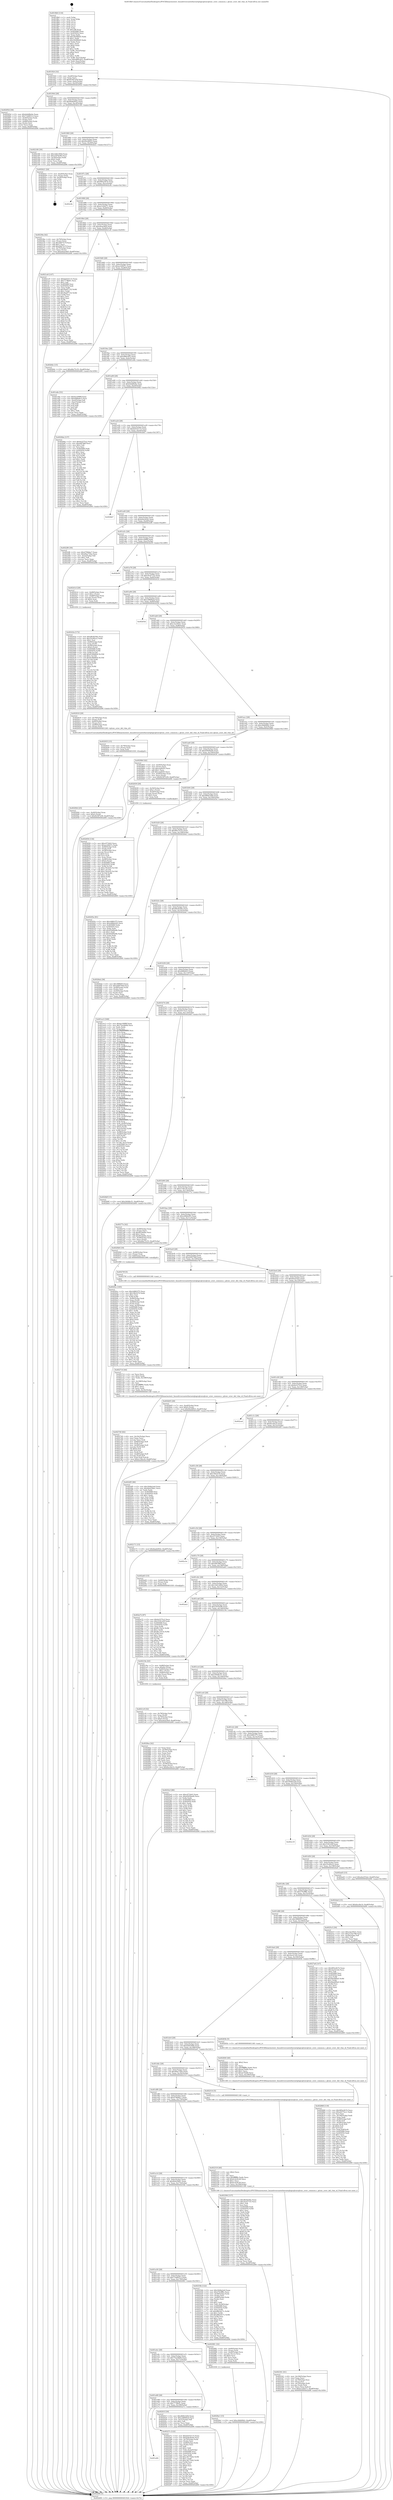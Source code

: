 digraph "0x4018b0" {
  label = "0x4018b0 (/mnt/c/Users/mathe/Desktop/tcc/POCII/binaries/extr_linuxdriversnetethernetqlogicqlcnicqlcnic_sriov_common.c_qlcnic_sriov_del_vlan_id_Final-ollvm.out::main(0))"
  labelloc = "t"
  node[shape=record]

  Entry [label="",width=0.3,height=0.3,shape=circle,fillcolor=black,style=filled]
  "0x401924" [label="{
     0x401924 [32]\l
     | [instrs]\l
     &nbsp;&nbsp;0x401924 \<+6\>: mov -0xa8(%rbp),%eax\l
     &nbsp;&nbsp;0x40192a \<+2\>: mov %eax,%ecx\l
     &nbsp;&nbsp;0x40192c \<+6\>: sub $0x82387a59,%ecx\l
     &nbsp;&nbsp;0x401932 \<+6\>: mov %eax,-0xbc(%rbp)\l
     &nbsp;&nbsp;0x401938 \<+6\>: mov %ecx,-0xc0(%rbp)\l
     &nbsp;&nbsp;0x40193e \<+6\>: je 000000000040295d \<main+0x10ad\>\l
  }"]
  "0x40295d" [label="{
     0x40295d [36]\l
     | [instrs]\l
     &nbsp;&nbsp;0x40295d \<+5\>: mov $0xb4dd8e0e,%eax\l
     &nbsp;&nbsp;0x402962 \<+5\>: mov $0x71b89313,%ecx\l
     &nbsp;&nbsp;0x402967 \<+4\>: mov -0x40(%rbp),%rdx\l
     &nbsp;&nbsp;0x40296b \<+2\>: mov (%rdx),%esi\l
     &nbsp;&nbsp;0x40296d \<+4\>: mov -0x68(%rbp),%rdx\l
     &nbsp;&nbsp;0x402971 \<+2\>: cmp (%rdx),%esi\l
     &nbsp;&nbsp;0x402973 \<+3\>: cmovl %ecx,%eax\l
     &nbsp;&nbsp;0x402976 \<+6\>: mov %eax,-0xa8(%rbp)\l
     &nbsp;&nbsp;0x40297c \<+5\>: jmp 0000000000402d06 \<main+0x1456\>\l
  }"]
  "0x401944" [label="{
     0x401944 [28]\l
     | [instrs]\l
     &nbsp;&nbsp;0x401944 \<+5\>: jmp 0000000000401949 \<main+0x99\>\l
     &nbsp;&nbsp;0x401949 \<+6\>: mov -0xbc(%rbp),%eax\l
     &nbsp;&nbsp;0x40194f \<+5\>: sub $0x8aab4922,%eax\l
     &nbsp;&nbsp;0x401954 \<+6\>: mov %eax,-0xc4(%rbp)\l
     &nbsp;&nbsp;0x40195a \<+6\>: je 0000000000402180 \<main+0x8d0\>\l
  }"]
  Exit [label="",width=0.3,height=0.3,shape=circle,fillcolor=black,style=filled,peripheries=2]
  "0x402180" [label="{
     0x402180 [30]\l
     | [instrs]\l
     &nbsp;&nbsp;0x402180 \<+5\>: mov $0x1b81260d,%eax\l
     &nbsp;&nbsp;0x402185 \<+5\>: mov $0x23f7be96,%ecx\l
     &nbsp;&nbsp;0x40218a \<+3\>: mov -0x30(%rbp),%edx\l
     &nbsp;&nbsp;0x40218d \<+3\>: cmp $0x0,%edx\l
     &nbsp;&nbsp;0x402190 \<+3\>: cmove %ecx,%eax\l
     &nbsp;&nbsp;0x402193 \<+6\>: mov %eax,-0xa8(%rbp)\l
     &nbsp;&nbsp;0x402199 \<+5\>: jmp 0000000000402d06 \<main+0x1456\>\l
  }"]
  "0x401960" [label="{
     0x401960 [28]\l
     | [instrs]\l
     &nbsp;&nbsp;0x401960 \<+5\>: jmp 0000000000401965 \<main+0xb5\>\l
     &nbsp;&nbsp;0x401965 \<+6\>: mov -0xbc(%rbp),%eax\l
     &nbsp;&nbsp;0x40196b \<+5\>: sub $0x94cfd923,%eax\l
     &nbsp;&nbsp;0x401970 \<+6\>: mov %eax,-0xc8(%rbp)\l
     &nbsp;&nbsp;0x401976 \<+6\>: je 0000000000402b21 \<main+0x1271\>\l
  }"]
  "0x402a72" [label="{
     0x402a72 [97]\l
     | [instrs]\l
     &nbsp;&nbsp;0x402a72 \<+5\>: mov $0xfa3375c2,%ecx\l
     &nbsp;&nbsp;0x402a77 \<+5\>: mov $0x31f41d3f,%edx\l
     &nbsp;&nbsp;0x402a7c \<+7\>: mov 0x405068,%esi\l
     &nbsp;&nbsp;0x402a83 \<+8\>: mov 0x405054,%r8d\l
     &nbsp;&nbsp;0x402a8b \<+3\>: mov %esi,%r9d\l
     &nbsp;&nbsp;0x402a8e \<+7\>: sub $0xfb11fe1b,%r9d\l
     &nbsp;&nbsp;0x402a95 \<+4\>: sub $0x1,%r9d\l
     &nbsp;&nbsp;0x402a99 \<+7\>: add $0xfb11fe1b,%r9d\l
     &nbsp;&nbsp;0x402aa0 \<+4\>: imul %r9d,%esi\l
     &nbsp;&nbsp;0x402aa4 \<+3\>: and $0x1,%esi\l
     &nbsp;&nbsp;0x402aa7 \<+3\>: cmp $0x0,%esi\l
     &nbsp;&nbsp;0x402aaa \<+4\>: sete %r10b\l
     &nbsp;&nbsp;0x402aae \<+4\>: cmp $0xa,%r8d\l
     &nbsp;&nbsp;0x402ab2 \<+4\>: setl %r11b\l
     &nbsp;&nbsp;0x402ab6 \<+3\>: mov %r10b,%bl\l
     &nbsp;&nbsp;0x402ab9 \<+3\>: and %r11b,%bl\l
     &nbsp;&nbsp;0x402abc \<+3\>: xor %r11b,%r10b\l
     &nbsp;&nbsp;0x402abf \<+3\>: or %r10b,%bl\l
     &nbsp;&nbsp;0x402ac2 \<+3\>: test $0x1,%bl\l
     &nbsp;&nbsp;0x402ac5 \<+3\>: cmovne %edx,%ecx\l
     &nbsp;&nbsp;0x402ac8 \<+6\>: mov %ecx,-0xa8(%rbp)\l
     &nbsp;&nbsp;0x402ace \<+5\>: jmp 0000000000402d06 \<main+0x1456\>\l
  }"]
  "0x402b21" [label="{
     0x402b21 [24]\l
     | [instrs]\l
     &nbsp;&nbsp;0x402b21 \<+7\>: mov -0xa0(%rbp),%rax\l
     &nbsp;&nbsp;0x402b28 \<+2\>: mov (%rax),%eax\l
     &nbsp;&nbsp;0x402b2a \<+4\>: lea -0x28(%rbp),%rsp\l
     &nbsp;&nbsp;0x402b2e \<+1\>: pop %rbx\l
     &nbsp;&nbsp;0x402b2f \<+2\>: pop %r12\l
     &nbsp;&nbsp;0x402b31 \<+2\>: pop %r13\l
     &nbsp;&nbsp;0x402b33 \<+2\>: pop %r14\l
     &nbsp;&nbsp;0x402b35 \<+2\>: pop %r15\l
     &nbsp;&nbsp;0x402b37 \<+1\>: pop %rbp\l
     &nbsp;&nbsp;0x402b38 \<+1\>: ret\l
  }"]
  "0x40197c" [label="{
     0x40197c [28]\l
     | [instrs]\l
     &nbsp;&nbsp;0x40197c \<+5\>: jmp 0000000000401981 \<main+0xd1\>\l
     &nbsp;&nbsp;0x401981 \<+6\>: mov -0xbc(%rbp),%eax\l
     &nbsp;&nbsp;0x401987 \<+5\>: sub $0x985a3b74,%eax\l
     &nbsp;&nbsp;0x40198c \<+6\>: mov %eax,-0xcc(%rbp)\l
     &nbsp;&nbsp;0x401992 \<+6\>: je 0000000000402c8c \<main+0x13dc\>\l
  }"]
  "0x4029a1" [label="{
     0x4029a1 [15]\l
     | [instrs]\l
     &nbsp;&nbsp;0x4029a1 \<+10\>: movl $0xc9db90b2,-0xa8(%rbp)\l
     &nbsp;&nbsp;0x4029ab \<+5\>: jmp 0000000000402d06 \<main+0x1456\>\l
  }"]
  "0x402c8c" [label="{
     0x402c8c\l
  }", style=dashed]
  "0x401998" [label="{
     0x401998 [28]\l
     | [instrs]\l
     &nbsp;&nbsp;0x401998 \<+5\>: jmp 000000000040199d \<main+0xed\>\l
     &nbsp;&nbsp;0x40199d \<+6\>: mov -0xbc(%rbp),%eax\l
     &nbsp;&nbsp;0x4019a3 \<+5\>: sub $0xa122b271,%eax\l
     &nbsp;&nbsp;0x4019a8 \<+6\>: mov %eax,-0xd0(%rbp)\l
     &nbsp;&nbsp;0x4019ae \<+6\>: je 000000000040236a \<main+0xaba\>\l
  }"]
  "0x402944" [label="{
     0x402944 [25]\l
     | [instrs]\l
     &nbsp;&nbsp;0x402944 \<+4\>: mov -0x40(%rbp),%rax\l
     &nbsp;&nbsp;0x402948 \<+6\>: movl $0x0,(%rax)\l
     &nbsp;&nbsp;0x40294e \<+10\>: movl $0x82387a59,-0xa8(%rbp)\l
     &nbsp;&nbsp;0x402958 \<+5\>: jmp 0000000000402d06 \<main+0x1456\>\l
  }"]
  "0x40236a" [label="{
     0x40236a [42]\l
     | [instrs]\l
     &nbsp;&nbsp;0x40236a \<+4\>: mov -0x70(%rbp),%rax\l
     &nbsp;&nbsp;0x40236e \<+2\>: mov (%rax),%ecx\l
     &nbsp;&nbsp;0x402370 \<+6\>: sub $0x28d73c7f,%ecx\l
     &nbsp;&nbsp;0x402376 \<+3\>: add $0x1,%ecx\l
     &nbsp;&nbsp;0x402379 \<+6\>: add $0x28d73c7f,%ecx\l
     &nbsp;&nbsp;0x40237f \<+4\>: mov -0x70(%rbp),%rax\l
     &nbsp;&nbsp;0x402383 \<+2\>: mov %ecx,(%rax)\l
     &nbsp;&nbsp;0x402385 \<+10\>: movl $0xa4eac8e9,-0xa8(%rbp)\l
     &nbsp;&nbsp;0x40238f \<+5\>: jmp 0000000000402d06 \<main+0x1456\>\l
  }"]
  "0x4019b4" [label="{
     0x4019b4 [28]\l
     | [instrs]\l
     &nbsp;&nbsp;0x4019b4 \<+5\>: jmp 00000000004019b9 \<main+0x109\>\l
     &nbsp;&nbsp;0x4019b9 \<+6\>: mov -0xbc(%rbp),%eax\l
     &nbsp;&nbsp;0x4019bf \<+5\>: sub $0xa4eac8e9,%eax\l
     &nbsp;&nbsp;0x4019c4 \<+6\>: mov %eax,-0xd4(%rbp)\l
     &nbsp;&nbsp;0x4019ca \<+6\>: je 00000000004021e9 \<main+0x939\>\l
  }"]
  "0x402935" [label="{
     0x402935 [15]\l
     | [instrs]\l
     &nbsp;&nbsp;0x402935 \<+4\>: mov -0x78(%rbp),%rax\l
     &nbsp;&nbsp;0x402939 \<+3\>: mov (%rax),%rax\l
     &nbsp;&nbsp;0x40293c \<+3\>: mov %rax,%rdi\l
     &nbsp;&nbsp;0x40293f \<+5\>: call 0000000000401030 \<free@plt\>\l
     | [calls]\l
     &nbsp;&nbsp;0x401030 \{1\} (unknown)\l
  }"]
  "0x4021e9" [label="{
     0x4021e9 [147]\l
     | [instrs]\l
     &nbsp;&nbsp;0x4021e9 \<+5\>: mov $0xbd332115,%eax\l
     &nbsp;&nbsp;0x4021ee \<+5\>: mov $0x777ffe91,%ecx\l
     &nbsp;&nbsp;0x4021f3 \<+2\>: mov $0x1,%dl\l
     &nbsp;&nbsp;0x4021f5 \<+7\>: mov 0x405068,%esi\l
     &nbsp;&nbsp;0x4021fc \<+7\>: mov 0x405054,%edi\l
     &nbsp;&nbsp;0x402203 \<+3\>: mov %esi,%r8d\l
     &nbsp;&nbsp;0x402206 \<+7\>: sub $0x5ba97132,%r8d\l
     &nbsp;&nbsp;0x40220d \<+4\>: sub $0x1,%r8d\l
     &nbsp;&nbsp;0x402211 \<+7\>: add $0x5ba97132,%r8d\l
     &nbsp;&nbsp;0x402218 \<+4\>: imul %r8d,%esi\l
     &nbsp;&nbsp;0x40221c \<+3\>: and $0x1,%esi\l
     &nbsp;&nbsp;0x40221f \<+3\>: cmp $0x0,%esi\l
     &nbsp;&nbsp;0x402222 \<+4\>: sete %r9b\l
     &nbsp;&nbsp;0x402226 \<+3\>: cmp $0xa,%edi\l
     &nbsp;&nbsp;0x402229 \<+4\>: setl %r10b\l
     &nbsp;&nbsp;0x40222d \<+3\>: mov %r9b,%r11b\l
     &nbsp;&nbsp;0x402230 \<+4\>: xor $0xff,%r11b\l
     &nbsp;&nbsp;0x402234 \<+3\>: mov %r10b,%bl\l
     &nbsp;&nbsp;0x402237 \<+3\>: xor $0xff,%bl\l
     &nbsp;&nbsp;0x40223a \<+3\>: xor $0x0,%dl\l
     &nbsp;&nbsp;0x40223d \<+3\>: mov %r11b,%r14b\l
     &nbsp;&nbsp;0x402240 \<+4\>: and $0x0,%r14b\l
     &nbsp;&nbsp;0x402244 \<+3\>: and %dl,%r9b\l
     &nbsp;&nbsp;0x402247 \<+3\>: mov %bl,%r15b\l
     &nbsp;&nbsp;0x40224a \<+4\>: and $0x0,%r15b\l
     &nbsp;&nbsp;0x40224e \<+3\>: and %dl,%r10b\l
     &nbsp;&nbsp;0x402251 \<+3\>: or %r9b,%r14b\l
     &nbsp;&nbsp;0x402254 \<+3\>: or %r10b,%r15b\l
     &nbsp;&nbsp;0x402257 \<+3\>: xor %r15b,%r14b\l
     &nbsp;&nbsp;0x40225a \<+3\>: or %bl,%r11b\l
     &nbsp;&nbsp;0x40225d \<+4\>: xor $0xff,%r11b\l
     &nbsp;&nbsp;0x402261 \<+3\>: or $0x0,%dl\l
     &nbsp;&nbsp;0x402264 \<+3\>: and %dl,%r11b\l
     &nbsp;&nbsp;0x402267 \<+3\>: or %r11b,%r14b\l
     &nbsp;&nbsp;0x40226a \<+4\>: test $0x1,%r14b\l
     &nbsp;&nbsp;0x40226e \<+3\>: cmovne %ecx,%eax\l
     &nbsp;&nbsp;0x402271 \<+6\>: mov %eax,-0xa8(%rbp)\l
     &nbsp;&nbsp;0x402277 \<+5\>: jmp 0000000000402d06 \<main+0x1456\>\l
  }"]
  "0x4019d0" [label="{
     0x4019d0 [28]\l
     | [instrs]\l
     &nbsp;&nbsp;0x4019d0 \<+5\>: jmp 00000000004019d5 \<main+0x125\>\l
     &nbsp;&nbsp;0x4019d5 \<+6\>: mov -0xbc(%rbp),%eax\l
     &nbsp;&nbsp;0x4019db \<+5\>: sub $0xac24647c,%eax\l
     &nbsp;&nbsp;0x4019e0 \<+6\>: mov %eax,-0xd8(%rbp)\l
     &nbsp;&nbsp;0x4019e6 \<+6\>: je 00000000004026dc \<main+0xe2c\>\l
  }"]
  "0x402868" [label="{
     0x402868 [119]\l
     | [instrs]\l
     &nbsp;&nbsp;0x402868 \<+5\>: mov $0x985a3b74,%ecx\l
     &nbsp;&nbsp;0x40286d \<+5\>: mov $0xe0273cc1,%edx\l
     &nbsp;&nbsp;0x402872 \<+2\>: xor %esi,%esi\l
     &nbsp;&nbsp;0x402874 \<+6\>: mov -0x190(%rbp),%edi\l
     &nbsp;&nbsp;0x40287a \<+3\>: imul %eax,%edi\l
     &nbsp;&nbsp;0x40287d \<+4\>: mov -0x60(%rbp),%r8\l
     &nbsp;&nbsp;0x402881 \<+3\>: mov (%r8),%r8\l
     &nbsp;&nbsp;0x402884 \<+4\>: mov -0x58(%rbp),%r9\l
     &nbsp;&nbsp;0x402888 \<+3\>: movslq (%r9),%r9\l
     &nbsp;&nbsp;0x40288b \<+4\>: shl $0x4,%r9\l
     &nbsp;&nbsp;0x40288f \<+3\>: add %r9,%r8\l
     &nbsp;&nbsp;0x402892 \<+4\>: mov %edi,0x8(%r8)\l
     &nbsp;&nbsp;0x402896 \<+7\>: mov 0x405068,%eax\l
     &nbsp;&nbsp;0x40289d \<+7\>: mov 0x405054,%edi\l
     &nbsp;&nbsp;0x4028a4 \<+3\>: sub $0x1,%esi\l
     &nbsp;&nbsp;0x4028a7 \<+3\>: mov %eax,%r10d\l
     &nbsp;&nbsp;0x4028aa \<+3\>: add %esi,%r10d\l
     &nbsp;&nbsp;0x4028ad \<+4\>: imul %r10d,%eax\l
     &nbsp;&nbsp;0x4028b1 \<+3\>: and $0x1,%eax\l
     &nbsp;&nbsp;0x4028b4 \<+3\>: cmp $0x0,%eax\l
     &nbsp;&nbsp;0x4028b7 \<+4\>: sete %r11b\l
     &nbsp;&nbsp;0x4028bb \<+3\>: cmp $0xa,%edi\l
     &nbsp;&nbsp;0x4028be \<+3\>: setl %bl\l
     &nbsp;&nbsp;0x4028c1 \<+3\>: mov %r11b,%r14b\l
     &nbsp;&nbsp;0x4028c4 \<+3\>: and %bl,%r14b\l
     &nbsp;&nbsp;0x4028c7 \<+3\>: xor %bl,%r11b\l
     &nbsp;&nbsp;0x4028ca \<+3\>: or %r11b,%r14b\l
     &nbsp;&nbsp;0x4028cd \<+4\>: test $0x1,%r14b\l
     &nbsp;&nbsp;0x4028d1 \<+3\>: cmovne %edx,%ecx\l
     &nbsp;&nbsp;0x4028d4 \<+6\>: mov %ecx,-0xa8(%rbp)\l
     &nbsp;&nbsp;0x4028da \<+5\>: jmp 0000000000402d06 \<main+0x1456\>\l
  }"]
  "0x4026dc" [label="{
     0x4026dc [15]\l
     | [instrs]\l
     &nbsp;&nbsp;0x4026dc \<+10\>: movl $0xd6a75c53,-0xa8(%rbp)\l
     &nbsp;&nbsp;0x4026e6 \<+5\>: jmp 0000000000402d06 \<main+0x1456\>\l
  }"]
  "0x4019ec" [label="{
     0x4019ec [28]\l
     | [instrs]\l
     &nbsp;&nbsp;0x4019ec \<+5\>: jmp 00000000004019f1 \<main+0x141\>\l
     &nbsp;&nbsp;0x4019f1 \<+6\>: mov -0xbc(%rbp),%eax\l
     &nbsp;&nbsp;0x4019f7 \<+5\>: sub $0xaf66cd55,%eax\l
     &nbsp;&nbsp;0x4019fc \<+6\>: mov %eax,-0xdc(%rbp)\l
     &nbsp;&nbsp;0x401a02 \<+6\>: je 0000000000401e8e \<main+0x5de\>\l
  }"]
  "0x402840" [label="{
     0x402840 [40]\l
     | [instrs]\l
     &nbsp;&nbsp;0x402840 \<+5\>: mov $0x2,%ecx\l
     &nbsp;&nbsp;0x402845 \<+1\>: cltd\l
     &nbsp;&nbsp;0x402846 \<+2\>: idiv %ecx\l
     &nbsp;&nbsp;0x402848 \<+6\>: imul $0xfffffffe,%edx,%ecx\l
     &nbsp;&nbsp;0x40284e \<+6\>: add $0xaa70e60,%ecx\l
     &nbsp;&nbsp;0x402854 \<+3\>: add $0x1,%ecx\l
     &nbsp;&nbsp;0x402857 \<+6\>: sub $0xaa70e60,%ecx\l
     &nbsp;&nbsp;0x40285d \<+6\>: mov %ecx,-0x190(%rbp)\l
     &nbsp;&nbsp;0x402863 \<+5\>: call 0000000000401160 \<next_i\>\l
     | [calls]\l
     &nbsp;&nbsp;0x401160 \{1\} (/mnt/c/Users/mathe/Desktop/tcc/POCII/binaries/extr_linuxdriversnetethernetqlogicqlcnicqlcnic_sriov_common.c_qlcnic_sriov_del_vlan_id_Final-ollvm.out::next_i)\l
  }"]
  "0x401e8e" [label="{
     0x401e8e [53]\l
     | [instrs]\l
     &nbsp;&nbsp;0x401e8e \<+5\>: mov $0xbe169f6f,%eax\l
     &nbsp;&nbsp;0x401e93 \<+5\>: mov $0xdd8fa9c3,%ecx\l
     &nbsp;&nbsp;0x401e98 \<+6\>: mov -0xa2(%rbp),%dl\l
     &nbsp;&nbsp;0x401e9e \<+7\>: mov -0xa1(%rbp),%sil\l
     &nbsp;&nbsp;0x401ea5 \<+3\>: mov %dl,%dil\l
     &nbsp;&nbsp;0x401ea8 \<+3\>: and %sil,%dil\l
     &nbsp;&nbsp;0x401eab \<+3\>: xor %sil,%dl\l
     &nbsp;&nbsp;0x401eae \<+3\>: or %dl,%dil\l
     &nbsp;&nbsp;0x401eb1 \<+4\>: test $0x1,%dil\l
     &nbsp;&nbsp;0x401eb5 \<+3\>: cmovne %ecx,%eax\l
     &nbsp;&nbsp;0x401eb8 \<+6\>: mov %eax,-0xa8(%rbp)\l
     &nbsp;&nbsp;0x401ebe \<+5\>: jmp 0000000000402d06 \<main+0x1456\>\l
  }"]
  "0x401a08" [label="{
     0x401a08 [28]\l
     | [instrs]\l
     &nbsp;&nbsp;0x401a08 \<+5\>: jmp 0000000000401a0d \<main+0x15d\>\l
     &nbsp;&nbsp;0x401a0d \<+6\>: mov -0xbc(%rbp),%eax\l
     &nbsp;&nbsp;0x401a13 \<+5\>: sub $0xb4dd8e0e,%eax\l
     &nbsp;&nbsp;0x401a18 \<+6\>: mov %eax,-0xe0(%rbp)\l
     &nbsp;&nbsp;0x401a1e \<+6\>: je 00000000004029da \<main+0x112a\>\l
  }"]
  "0x402d06" [label="{
     0x402d06 [5]\l
     | [instrs]\l
     &nbsp;&nbsp;0x402d06 \<+5\>: jmp 0000000000401924 \<main+0x74\>\l
  }"]
  "0x4018b0" [label="{
     0x4018b0 [116]\l
     | [instrs]\l
     &nbsp;&nbsp;0x4018b0 \<+1\>: push %rbp\l
     &nbsp;&nbsp;0x4018b1 \<+3\>: mov %rsp,%rbp\l
     &nbsp;&nbsp;0x4018b4 \<+2\>: push %r15\l
     &nbsp;&nbsp;0x4018b6 \<+2\>: push %r14\l
     &nbsp;&nbsp;0x4018b8 \<+2\>: push %r13\l
     &nbsp;&nbsp;0x4018ba \<+2\>: push %r12\l
     &nbsp;&nbsp;0x4018bc \<+1\>: push %rbx\l
     &nbsp;&nbsp;0x4018bd \<+7\>: sub $0x198,%rsp\l
     &nbsp;&nbsp;0x4018c4 \<+7\>: mov 0x405068,%eax\l
     &nbsp;&nbsp;0x4018cb \<+7\>: mov 0x405054,%ecx\l
     &nbsp;&nbsp;0x4018d2 \<+2\>: mov %eax,%edx\l
     &nbsp;&nbsp;0x4018d4 \<+6\>: add $0x302fdbd5,%edx\l
     &nbsp;&nbsp;0x4018da \<+3\>: sub $0x1,%edx\l
     &nbsp;&nbsp;0x4018dd \<+6\>: sub $0x302fdbd5,%edx\l
     &nbsp;&nbsp;0x4018e3 \<+3\>: imul %edx,%eax\l
     &nbsp;&nbsp;0x4018e6 \<+3\>: and $0x1,%eax\l
     &nbsp;&nbsp;0x4018e9 \<+3\>: cmp $0x0,%eax\l
     &nbsp;&nbsp;0x4018ec \<+4\>: sete %r8b\l
     &nbsp;&nbsp;0x4018f0 \<+4\>: and $0x1,%r8b\l
     &nbsp;&nbsp;0x4018f4 \<+7\>: mov %r8b,-0xa2(%rbp)\l
     &nbsp;&nbsp;0x4018fb \<+3\>: cmp $0xa,%ecx\l
     &nbsp;&nbsp;0x4018fe \<+4\>: setl %r8b\l
     &nbsp;&nbsp;0x401902 \<+4\>: and $0x1,%r8b\l
     &nbsp;&nbsp;0x401906 \<+7\>: mov %r8b,-0xa1(%rbp)\l
     &nbsp;&nbsp;0x40190d \<+10\>: movl $0xaf66cd55,-0xa8(%rbp)\l
     &nbsp;&nbsp;0x401917 \<+6\>: mov %edi,-0xac(%rbp)\l
     &nbsp;&nbsp;0x40191d \<+7\>: mov %rsi,-0xb8(%rbp)\l
  }"]
  "0x402740" [label="{
     0x402740 [62]\l
     | [instrs]\l
     &nbsp;&nbsp;0x402740 \<+6\>: mov -0x18c(%rbp),%ecx\l
     &nbsp;&nbsp;0x402746 \<+3\>: imul %eax,%ecx\l
     &nbsp;&nbsp;0x402749 \<+3\>: movslq %ecx,%rdi\l
     &nbsp;&nbsp;0x40274c \<+4\>: mov -0x60(%rbp),%r8\l
     &nbsp;&nbsp;0x402750 \<+3\>: mov (%r8),%r8\l
     &nbsp;&nbsp;0x402753 \<+4\>: mov -0x58(%rbp),%r9\l
     &nbsp;&nbsp;0x402757 \<+3\>: movslq (%r9),%r9\l
     &nbsp;&nbsp;0x40275a \<+4\>: shl $0x4,%r9\l
     &nbsp;&nbsp;0x40275e \<+3\>: add %r9,%r8\l
     &nbsp;&nbsp;0x402761 \<+3\>: mov (%r8),%r8\l
     &nbsp;&nbsp;0x402764 \<+4\>: mov -0x48(%rbp),%r9\l
     &nbsp;&nbsp;0x402768 \<+3\>: movslq (%r9),%r9\l
     &nbsp;&nbsp;0x40276b \<+4\>: mov %rdi,(%r8,%r9,8)\l
     &nbsp;&nbsp;0x40276f \<+10\>: movl $0xe13fecc6,-0xa8(%rbp)\l
     &nbsp;&nbsp;0x402779 \<+5\>: jmp 0000000000402d06 \<main+0x1456\>\l
  }"]
  "0x4029da" [label="{
     0x4029da [137]\l
     | [instrs]\l
     &nbsp;&nbsp;0x4029da \<+5\>: mov $0xfa3375c2,%eax\l
     &nbsp;&nbsp;0x4029df \<+5\>: mov $0xddf786f,%ecx\l
     &nbsp;&nbsp;0x4029e4 \<+2\>: mov $0x1,%dl\l
     &nbsp;&nbsp;0x4029e6 \<+2\>: xor %esi,%esi\l
     &nbsp;&nbsp;0x4029e8 \<+7\>: mov 0x405068,%edi\l
     &nbsp;&nbsp;0x4029ef \<+8\>: mov 0x405054,%r8d\l
     &nbsp;&nbsp;0x4029f7 \<+3\>: sub $0x1,%esi\l
     &nbsp;&nbsp;0x4029fa \<+3\>: mov %edi,%r9d\l
     &nbsp;&nbsp;0x4029fd \<+3\>: add %esi,%r9d\l
     &nbsp;&nbsp;0x402a00 \<+4\>: imul %r9d,%edi\l
     &nbsp;&nbsp;0x402a04 \<+3\>: and $0x1,%edi\l
     &nbsp;&nbsp;0x402a07 \<+3\>: cmp $0x0,%edi\l
     &nbsp;&nbsp;0x402a0a \<+4\>: sete %r10b\l
     &nbsp;&nbsp;0x402a0e \<+4\>: cmp $0xa,%r8d\l
     &nbsp;&nbsp;0x402a12 \<+4\>: setl %r11b\l
     &nbsp;&nbsp;0x402a16 \<+3\>: mov %r10b,%bl\l
     &nbsp;&nbsp;0x402a19 \<+3\>: xor $0xff,%bl\l
     &nbsp;&nbsp;0x402a1c \<+3\>: mov %r11b,%r14b\l
     &nbsp;&nbsp;0x402a1f \<+4\>: xor $0xff,%r14b\l
     &nbsp;&nbsp;0x402a23 \<+3\>: xor $0x0,%dl\l
     &nbsp;&nbsp;0x402a26 \<+3\>: mov %bl,%r15b\l
     &nbsp;&nbsp;0x402a29 \<+4\>: and $0x0,%r15b\l
     &nbsp;&nbsp;0x402a2d \<+3\>: and %dl,%r10b\l
     &nbsp;&nbsp;0x402a30 \<+3\>: mov %r14b,%r12b\l
     &nbsp;&nbsp;0x402a33 \<+4\>: and $0x0,%r12b\l
     &nbsp;&nbsp;0x402a37 \<+3\>: and %dl,%r11b\l
     &nbsp;&nbsp;0x402a3a \<+3\>: or %r10b,%r15b\l
     &nbsp;&nbsp;0x402a3d \<+3\>: or %r11b,%r12b\l
     &nbsp;&nbsp;0x402a40 \<+3\>: xor %r12b,%r15b\l
     &nbsp;&nbsp;0x402a43 \<+3\>: or %r14b,%bl\l
     &nbsp;&nbsp;0x402a46 \<+3\>: xor $0xff,%bl\l
     &nbsp;&nbsp;0x402a49 \<+3\>: or $0x0,%dl\l
     &nbsp;&nbsp;0x402a4c \<+2\>: and %dl,%bl\l
     &nbsp;&nbsp;0x402a4e \<+3\>: or %bl,%r15b\l
     &nbsp;&nbsp;0x402a51 \<+4\>: test $0x1,%r15b\l
     &nbsp;&nbsp;0x402a55 \<+3\>: cmovne %ecx,%eax\l
     &nbsp;&nbsp;0x402a58 \<+6\>: mov %eax,-0xa8(%rbp)\l
     &nbsp;&nbsp;0x402a5e \<+5\>: jmp 0000000000402d06 \<main+0x1456\>\l
  }"]
  "0x401a24" [label="{
     0x401a24 [28]\l
     | [instrs]\l
     &nbsp;&nbsp;0x401a24 \<+5\>: jmp 0000000000401a29 \<main+0x179\>\l
     &nbsp;&nbsp;0x401a29 \<+6\>: mov -0xbc(%rbp),%eax\l
     &nbsp;&nbsp;0x401a2f \<+5\>: sub $0xbd332115,%eax\l
     &nbsp;&nbsp;0x401a34 \<+6\>: mov %eax,-0xe4(%rbp)\l
     &nbsp;&nbsp;0x401a3a \<+6\>: je 0000000000402bb7 \<main+0x1307\>\l
  }"]
  "0x402714" [label="{
     0x402714 [44]\l
     | [instrs]\l
     &nbsp;&nbsp;0x402714 \<+2\>: xor %ecx,%ecx\l
     &nbsp;&nbsp;0x402716 \<+5\>: mov $0x2,%edx\l
     &nbsp;&nbsp;0x40271b \<+6\>: mov %edx,-0x188(%rbp)\l
     &nbsp;&nbsp;0x402721 \<+1\>: cltd\l
     &nbsp;&nbsp;0x402722 \<+6\>: mov -0x188(%rbp),%esi\l
     &nbsp;&nbsp;0x402728 \<+2\>: idiv %esi\l
     &nbsp;&nbsp;0x40272a \<+6\>: imul $0xfffffffe,%edx,%edx\l
     &nbsp;&nbsp;0x402730 \<+3\>: sub $0x1,%ecx\l
     &nbsp;&nbsp;0x402733 \<+2\>: sub %ecx,%edx\l
     &nbsp;&nbsp;0x402735 \<+6\>: mov %edx,-0x18c(%rbp)\l
     &nbsp;&nbsp;0x40273b \<+5\>: call 0000000000401160 \<next_i\>\l
     | [calls]\l
     &nbsp;&nbsp;0x401160 \{1\} (/mnt/c/Users/mathe/Desktop/tcc/POCII/binaries/extr_linuxdriversnetethernetqlogicqlcnicqlcnic_sriov_common.c_qlcnic_sriov_del_vlan_id_Final-ollvm.out::next_i)\l
  }"]
  "0x402bb7" [label="{
     0x402bb7\l
  }", style=dashed]
  "0x401a40" [label="{
     0x401a40 [28]\l
     | [instrs]\l
     &nbsp;&nbsp;0x401a40 \<+5\>: jmp 0000000000401a45 \<main+0x195\>\l
     &nbsp;&nbsp;0x401a45 \<+6\>: mov -0xbc(%rbp),%eax\l
     &nbsp;&nbsp;0x401a4b \<+5\>: sub $0xbd4c8cb4,%eax\l
     &nbsp;&nbsp;0x401a50 \<+6\>: mov %eax,-0xe8(%rbp)\l
     &nbsp;&nbsp;0x401a56 \<+6\>: je 00000000004022f6 \<main+0xa46\>\l
  }"]
  "0x402656" [label="{
     0x402656 [134]\l
     | [instrs]\l
     &nbsp;&nbsp;0x402656 \<+5\>: mov $0xc073443,%ecx\l
     &nbsp;&nbsp;0x40265b \<+5\>: mov $0xac24647c,%edx\l
     &nbsp;&nbsp;0x402660 \<+4\>: mov -0x60(%rbp),%rdi\l
     &nbsp;&nbsp;0x402664 \<+3\>: mov (%rdi),%rdi\l
     &nbsp;&nbsp;0x402667 \<+4\>: mov -0x58(%rbp),%rsi\l
     &nbsp;&nbsp;0x40266b \<+3\>: movslq (%rsi),%rsi\l
     &nbsp;&nbsp;0x40266e \<+4\>: shl $0x4,%rsi\l
     &nbsp;&nbsp;0x402672 \<+3\>: add %rsi,%rdi\l
     &nbsp;&nbsp;0x402675 \<+3\>: mov %rax,(%rdi)\l
     &nbsp;&nbsp;0x402678 \<+4\>: mov -0x48(%rbp),%rax\l
     &nbsp;&nbsp;0x40267c \<+6\>: movl $0x0,(%rax)\l
     &nbsp;&nbsp;0x402682 \<+8\>: mov 0x405068,%r8d\l
     &nbsp;&nbsp;0x40268a \<+8\>: mov 0x405054,%r9d\l
     &nbsp;&nbsp;0x402692 \<+3\>: mov %r8d,%r10d\l
     &nbsp;&nbsp;0x402695 \<+7\>: sub $0xc76cfc03,%r10d\l
     &nbsp;&nbsp;0x40269c \<+4\>: sub $0x1,%r10d\l
     &nbsp;&nbsp;0x4026a0 \<+7\>: add $0xc76cfc03,%r10d\l
     &nbsp;&nbsp;0x4026a7 \<+4\>: imul %r10d,%r8d\l
     &nbsp;&nbsp;0x4026ab \<+4\>: and $0x1,%r8d\l
     &nbsp;&nbsp;0x4026af \<+4\>: cmp $0x0,%r8d\l
     &nbsp;&nbsp;0x4026b3 \<+4\>: sete %r11b\l
     &nbsp;&nbsp;0x4026b7 \<+4\>: cmp $0xa,%r9d\l
     &nbsp;&nbsp;0x4026bb \<+3\>: setl %bl\l
     &nbsp;&nbsp;0x4026be \<+3\>: mov %r11b,%r14b\l
     &nbsp;&nbsp;0x4026c1 \<+3\>: and %bl,%r14b\l
     &nbsp;&nbsp;0x4026c4 \<+3\>: xor %bl,%r11b\l
     &nbsp;&nbsp;0x4026c7 \<+3\>: or %r11b,%r14b\l
     &nbsp;&nbsp;0x4026ca \<+4\>: test $0x1,%r14b\l
     &nbsp;&nbsp;0x4026ce \<+3\>: cmovne %edx,%ecx\l
     &nbsp;&nbsp;0x4026d1 \<+6\>: mov %ecx,-0xa8(%rbp)\l
     &nbsp;&nbsp;0x4026d7 \<+5\>: jmp 0000000000402d06 \<main+0x1456\>\l
  }"]
  "0x4022f6" [label="{
     0x4022f6 [30]\l
     | [instrs]\l
     &nbsp;&nbsp;0x4022f6 \<+5\>: mov $0x479b8ac7,%eax\l
     &nbsp;&nbsp;0x4022fb \<+5\>: mov $0x46ac72ba,%ecx\l
     &nbsp;&nbsp;0x402300 \<+3\>: mov -0x2a(%rbp),%dl\l
     &nbsp;&nbsp;0x402303 \<+3\>: test $0x1,%dl\l
     &nbsp;&nbsp;0x402306 \<+3\>: cmovne %ecx,%eax\l
     &nbsp;&nbsp;0x402309 \<+6\>: mov %eax,-0xa8(%rbp)\l
     &nbsp;&nbsp;0x40230f \<+5\>: jmp 0000000000402d06 \<main+0x1456\>\l
  }"]
  "0x401a5c" [label="{
     0x401a5c [28]\l
     | [instrs]\l
     &nbsp;&nbsp;0x401a5c \<+5\>: jmp 0000000000401a61 \<main+0x1b1\>\l
     &nbsp;&nbsp;0x401a61 \<+6\>: mov -0xbc(%rbp),%eax\l
     &nbsp;&nbsp;0x401a67 \<+5\>: sub $0xbe169f6f,%eax\l
     &nbsp;&nbsp;0x401a6c \<+6\>: mov %eax,-0xec(%rbp)\l
     &nbsp;&nbsp;0x401a72 \<+6\>: je 0000000000402b39 \<main+0x1289\>\l
  }"]
  "0x40243a" [label="{
     0x40243a [172]\l
     | [instrs]\l
     &nbsp;&nbsp;0x40243a \<+5\>: mov $0xd8c8256e,%ecx\l
     &nbsp;&nbsp;0x40243f \<+5\>: mov $0x33c90cc2,%edx\l
     &nbsp;&nbsp;0x402444 \<+3\>: mov $0x1,%sil\l
     &nbsp;&nbsp;0x402447 \<+4\>: mov -0x60(%rbp),%rdi\l
     &nbsp;&nbsp;0x40244b \<+3\>: mov %rax,(%rdi)\l
     &nbsp;&nbsp;0x40244e \<+4\>: mov -0x58(%rbp),%rax\l
     &nbsp;&nbsp;0x402452 \<+6\>: movl $0x0,(%rax)\l
     &nbsp;&nbsp;0x402458 \<+8\>: mov 0x405068,%r8d\l
     &nbsp;&nbsp;0x402460 \<+8\>: mov 0x405054,%r9d\l
     &nbsp;&nbsp;0x402468 \<+3\>: mov %r8d,%r10d\l
     &nbsp;&nbsp;0x40246b \<+7\>: add $0x8198d604,%r10d\l
     &nbsp;&nbsp;0x402472 \<+4\>: sub $0x1,%r10d\l
     &nbsp;&nbsp;0x402476 \<+7\>: sub $0x8198d604,%r10d\l
     &nbsp;&nbsp;0x40247d \<+4\>: imul %r10d,%r8d\l
     &nbsp;&nbsp;0x402481 \<+4\>: and $0x1,%r8d\l
     &nbsp;&nbsp;0x402485 \<+4\>: cmp $0x0,%r8d\l
     &nbsp;&nbsp;0x402489 \<+4\>: sete %r11b\l
     &nbsp;&nbsp;0x40248d \<+4\>: cmp $0xa,%r9d\l
     &nbsp;&nbsp;0x402491 \<+3\>: setl %bl\l
     &nbsp;&nbsp;0x402494 \<+3\>: mov %r11b,%r14b\l
     &nbsp;&nbsp;0x402497 \<+4\>: xor $0xff,%r14b\l
     &nbsp;&nbsp;0x40249b \<+3\>: mov %bl,%r15b\l
     &nbsp;&nbsp;0x40249e \<+4\>: xor $0xff,%r15b\l
     &nbsp;&nbsp;0x4024a2 \<+4\>: xor $0x0,%sil\l
     &nbsp;&nbsp;0x4024a6 \<+3\>: mov %r14b,%r12b\l
     &nbsp;&nbsp;0x4024a9 \<+4\>: and $0x0,%r12b\l
     &nbsp;&nbsp;0x4024ad \<+3\>: and %sil,%r11b\l
     &nbsp;&nbsp;0x4024b0 \<+3\>: mov %r15b,%r13b\l
     &nbsp;&nbsp;0x4024b3 \<+4\>: and $0x0,%r13b\l
     &nbsp;&nbsp;0x4024b7 \<+3\>: and %sil,%bl\l
     &nbsp;&nbsp;0x4024ba \<+3\>: or %r11b,%r12b\l
     &nbsp;&nbsp;0x4024bd \<+3\>: or %bl,%r13b\l
     &nbsp;&nbsp;0x4024c0 \<+3\>: xor %r13b,%r12b\l
     &nbsp;&nbsp;0x4024c3 \<+3\>: or %r15b,%r14b\l
     &nbsp;&nbsp;0x4024c6 \<+4\>: xor $0xff,%r14b\l
     &nbsp;&nbsp;0x4024ca \<+4\>: or $0x0,%sil\l
     &nbsp;&nbsp;0x4024ce \<+3\>: and %sil,%r14b\l
     &nbsp;&nbsp;0x4024d1 \<+3\>: or %r14b,%r12b\l
     &nbsp;&nbsp;0x4024d4 \<+4\>: test $0x1,%r12b\l
     &nbsp;&nbsp;0x4024d8 \<+3\>: cmovne %edx,%ecx\l
     &nbsp;&nbsp;0x4024db \<+6\>: mov %ecx,-0xa8(%rbp)\l
     &nbsp;&nbsp;0x4024e1 \<+5\>: jmp 0000000000402d06 \<main+0x1456\>\l
  }"]
  "0x402b39" [label="{
     0x402b39\l
  }", style=dashed]
  "0x401a78" [label="{
     0x401a78 [28]\l
     | [instrs]\l
     &nbsp;&nbsp;0x401a78 \<+5\>: jmp 0000000000401a7d \<main+0x1cd\>\l
     &nbsp;&nbsp;0x401a7d \<+6\>: mov -0xbc(%rbp),%eax\l
     &nbsp;&nbsp;0x401a83 \<+5\>: sub $0xc0cd7733,%eax\l
     &nbsp;&nbsp;0x401a88 \<+6\>: mov %eax,-0xf0(%rbp)\l
     &nbsp;&nbsp;0x401a8e \<+6\>: je 000000000040241d \<main+0xb6d\>\l
  }"]
  "0x402341" [label="{
     0x402341 [41]\l
     | [instrs]\l
     &nbsp;&nbsp;0x402341 \<+6\>: mov -0x184(%rbp),%ecx\l
     &nbsp;&nbsp;0x402347 \<+3\>: imul %eax,%ecx\l
     &nbsp;&nbsp;0x40234a \<+4\>: mov -0x78(%rbp),%rsi\l
     &nbsp;&nbsp;0x40234e \<+3\>: mov (%rsi),%rsi\l
     &nbsp;&nbsp;0x402351 \<+4\>: mov -0x70(%rbp),%rdi\l
     &nbsp;&nbsp;0x402355 \<+3\>: movslq (%rdi),%rdi\l
     &nbsp;&nbsp;0x402358 \<+3\>: mov %ecx,(%rsi,%rdi,4)\l
     &nbsp;&nbsp;0x40235b \<+10\>: movl $0xa122b271,-0xa8(%rbp)\l
     &nbsp;&nbsp;0x402365 \<+5\>: jmp 0000000000402d06 \<main+0x1456\>\l
  }"]
  "0x40241d" [label="{
     0x40241d [29]\l
     | [instrs]\l
     &nbsp;&nbsp;0x40241d \<+4\>: mov -0x68(%rbp),%rax\l
     &nbsp;&nbsp;0x402421 \<+6\>: movl $0x1,(%rax)\l
     &nbsp;&nbsp;0x402427 \<+4\>: mov -0x68(%rbp),%rax\l
     &nbsp;&nbsp;0x40242b \<+3\>: movslq (%rax),%rax\l
     &nbsp;&nbsp;0x40242e \<+4\>: shl $0x4,%rax\l
     &nbsp;&nbsp;0x402432 \<+3\>: mov %rax,%rdi\l
     &nbsp;&nbsp;0x402435 \<+5\>: call 0000000000401050 \<malloc@plt\>\l
     | [calls]\l
     &nbsp;&nbsp;0x401050 \{1\} (unknown)\l
  }"]
  "0x401a94" [label="{
     0x401a94 [28]\l
     | [instrs]\l
     &nbsp;&nbsp;0x401a94 \<+5\>: jmp 0000000000401a99 \<main+0x1e9\>\l
     &nbsp;&nbsp;0x401a99 \<+6\>: mov -0xbc(%rbp),%eax\l
     &nbsp;&nbsp;0x401a9f \<+5\>: sub $0xc2860bed,%eax\l
     &nbsp;&nbsp;0x401aa4 \<+6\>: mov %eax,-0xf4(%rbp)\l
     &nbsp;&nbsp;0x401aaa \<+6\>: je 000000000040203d \<main+0x78d\>\l
  }"]
  "0x402319" [label="{
     0x402319 [40]\l
     | [instrs]\l
     &nbsp;&nbsp;0x402319 \<+5\>: mov $0x2,%ecx\l
     &nbsp;&nbsp;0x40231e \<+1\>: cltd\l
     &nbsp;&nbsp;0x40231f \<+2\>: idiv %ecx\l
     &nbsp;&nbsp;0x402321 \<+6\>: imul $0xfffffffe,%edx,%ecx\l
     &nbsp;&nbsp;0x402327 \<+6\>: add $0xb1dc9c28,%ecx\l
     &nbsp;&nbsp;0x40232d \<+3\>: add $0x1,%ecx\l
     &nbsp;&nbsp;0x402330 \<+6\>: sub $0xb1dc9c28,%ecx\l
     &nbsp;&nbsp;0x402336 \<+6\>: mov %ecx,-0x184(%rbp)\l
     &nbsp;&nbsp;0x40233c \<+5\>: call 0000000000401160 \<next_i\>\l
     | [calls]\l
     &nbsp;&nbsp;0x401160 \{1\} (/mnt/c/Users/mathe/Desktop/tcc/POCII/binaries/extr_linuxdriversnetethernetqlogicqlcnicqlcnic_sriov_common.c_qlcnic_sriov_del_vlan_id_Final-ollvm.out::next_i)\l
  }"]
  "0x40203d" [label="{
     0x40203d\l
  }", style=dashed]
  "0x401ab0" [label="{
     0x401ab0 [28]\l
     | [instrs]\l
     &nbsp;&nbsp;0x401ab0 \<+5\>: jmp 0000000000401ab5 \<main+0x205\>\l
     &nbsp;&nbsp;0x401ab5 \<+6\>: mov -0xbc(%rbp),%eax\l
     &nbsp;&nbsp;0x401abb \<+5\>: sub $0xc3a18521,%eax\l
     &nbsp;&nbsp;0x401ac0 \<+6\>: mov %eax,-0xf8(%rbp)\l
     &nbsp;&nbsp;0x401ac6 \<+6\>: je 0000000000402918 \<main+0x1068\>\l
  }"]
  "0x401e84" [label="{
     0x401e84\l
  }", style=dashed]
  "0x402918" [label="{
     0x402918 [29]\l
     | [instrs]\l
     &nbsp;&nbsp;0x402918 \<+4\>: mov -0x78(%rbp),%rax\l
     &nbsp;&nbsp;0x40291c \<+3\>: mov (%rax),%rdi\l
     &nbsp;&nbsp;0x40291f \<+4\>: mov -0x60(%rbp),%rax\l
     &nbsp;&nbsp;0x402923 \<+3\>: mov (%rax),%rsi\l
     &nbsp;&nbsp;0x402926 \<+7\>: mov -0x88(%rbp),%rax\l
     &nbsp;&nbsp;0x40292d \<+3\>: mov (%rax),%rdx\l
     &nbsp;&nbsp;0x402930 \<+5\>: call 0000000000401240 \<qlcnic_sriov_del_vlan_id\>\l
     | [calls]\l
     &nbsp;&nbsp;0x401240 \{1\} (/mnt/c/Users/mathe/Desktop/tcc/POCII/binaries/extr_linuxdriversnetethernetqlogicqlcnicqlcnic_sriov_common.c_qlcnic_sriov_del_vlan_id_Final-ollvm.out::qlcnic_sriov_del_vlan_id)\l
  }"]
  "0x401acc" [label="{
     0x401acc [28]\l
     | [instrs]\l
     &nbsp;&nbsp;0x401acc \<+5\>: jmp 0000000000401ad1 \<main+0x221\>\l
     &nbsp;&nbsp;0x401ad1 \<+6\>: mov -0xbc(%rbp),%eax\l
     &nbsp;&nbsp;0x401ad7 \<+5\>: sub $0xc9db90b2,%eax\l
     &nbsp;&nbsp;0x401adc \<+6\>: mov %eax,-0xfc(%rbp)\l
     &nbsp;&nbsp;0x401ae2 \<+6\>: je 00000000004029b0 \<main+0x1100\>\l
  }"]
  "0x40227c" [label="{
     0x40227c [122]\l
     | [instrs]\l
     &nbsp;&nbsp;0x40227c \<+5\>: mov $0xbd332115,%eax\l
     &nbsp;&nbsp;0x402281 \<+5\>: mov $0xbd4c8cb4,%ecx\l
     &nbsp;&nbsp;0x402286 \<+4\>: mov -0x70(%rbp),%rdx\l
     &nbsp;&nbsp;0x40228a \<+2\>: mov (%rdx),%esi\l
     &nbsp;&nbsp;0x40228c \<+4\>: mov -0x80(%rbp),%rdx\l
     &nbsp;&nbsp;0x402290 \<+2\>: cmp (%rdx),%esi\l
     &nbsp;&nbsp;0x402292 \<+4\>: setl %dil\l
     &nbsp;&nbsp;0x402296 \<+4\>: and $0x1,%dil\l
     &nbsp;&nbsp;0x40229a \<+4\>: mov %dil,-0x2a(%rbp)\l
     &nbsp;&nbsp;0x40229e \<+7\>: mov 0x405068,%esi\l
     &nbsp;&nbsp;0x4022a5 \<+8\>: mov 0x405054,%r8d\l
     &nbsp;&nbsp;0x4022ad \<+3\>: mov %esi,%r9d\l
     &nbsp;&nbsp;0x4022b0 \<+7\>: add $0xc3b77b42,%r9d\l
     &nbsp;&nbsp;0x4022b7 \<+4\>: sub $0x1,%r9d\l
     &nbsp;&nbsp;0x4022bb \<+7\>: sub $0xc3b77b42,%r9d\l
     &nbsp;&nbsp;0x4022c2 \<+4\>: imul %r9d,%esi\l
     &nbsp;&nbsp;0x4022c6 \<+3\>: and $0x1,%esi\l
     &nbsp;&nbsp;0x4022c9 \<+3\>: cmp $0x0,%esi\l
     &nbsp;&nbsp;0x4022cc \<+4\>: sete %dil\l
     &nbsp;&nbsp;0x4022d0 \<+4\>: cmp $0xa,%r8d\l
     &nbsp;&nbsp;0x4022d4 \<+4\>: setl %r10b\l
     &nbsp;&nbsp;0x4022d8 \<+3\>: mov %dil,%r11b\l
     &nbsp;&nbsp;0x4022db \<+3\>: and %r10b,%r11b\l
     &nbsp;&nbsp;0x4022de \<+3\>: xor %r10b,%dil\l
     &nbsp;&nbsp;0x4022e1 \<+3\>: or %dil,%r11b\l
     &nbsp;&nbsp;0x4022e4 \<+4\>: test $0x1,%r11b\l
     &nbsp;&nbsp;0x4022e8 \<+3\>: cmovne %ecx,%eax\l
     &nbsp;&nbsp;0x4022eb \<+6\>: mov %eax,-0xa8(%rbp)\l
     &nbsp;&nbsp;0x4022f1 \<+5\>: jmp 0000000000402d06 \<main+0x1456\>\l
  }"]
  "0x4029b0" [label="{
     0x4029b0 [42]\l
     | [instrs]\l
     &nbsp;&nbsp;0x4029b0 \<+4\>: mov -0x40(%rbp),%rax\l
     &nbsp;&nbsp;0x4029b4 \<+2\>: mov (%rax),%ecx\l
     &nbsp;&nbsp;0x4029b6 \<+6\>: sub $0xcea8203,%ecx\l
     &nbsp;&nbsp;0x4029bc \<+3\>: add $0x1,%ecx\l
     &nbsp;&nbsp;0x4029bf \<+6\>: add $0xcea8203,%ecx\l
     &nbsp;&nbsp;0x4029c5 \<+4\>: mov -0x40(%rbp),%rax\l
     &nbsp;&nbsp;0x4029c9 \<+2\>: mov %ecx,(%rax)\l
     &nbsp;&nbsp;0x4029cb \<+10\>: movl $0x82387a59,-0xa8(%rbp)\l
     &nbsp;&nbsp;0x4029d5 \<+5\>: jmp 0000000000402d06 \<main+0x1456\>\l
  }"]
  "0x401ae8" [label="{
     0x401ae8 [28]\l
     | [instrs]\l
     &nbsp;&nbsp;0x401ae8 \<+5\>: jmp 0000000000401aed \<main+0x23d\>\l
     &nbsp;&nbsp;0x401aed \<+6\>: mov -0xbc(%rbp),%eax\l
     &nbsp;&nbsp;0x401af3 \<+5\>: sub $0xd5958a40,%eax\l
     &nbsp;&nbsp;0x401af8 \<+6\>: mov %eax,-0x100(%rbp)\l
     &nbsp;&nbsp;0x401afe \<+6\>: je 0000000000402639 \<main+0xd89\>\l
  }"]
  "0x4021c9" [label="{
     0x4021c9 [32]\l
     | [instrs]\l
     &nbsp;&nbsp;0x4021c9 \<+4\>: mov -0x78(%rbp),%rdi\l
     &nbsp;&nbsp;0x4021cd \<+3\>: mov %rax,(%rdi)\l
     &nbsp;&nbsp;0x4021d0 \<+4\>: mov -0x70(%rbp),%rax\l
     &nbsp;&nbsp;0x4021d4 \<+6\>: movl $0x0,(%rax)\l
     &nbsp;&nbsp;0x4021da \<+10\>: movl $0xa4eac8e9,-0xa8(%rbp)\l
     &nbsp;&nbsp;0x4021e4 \<+5\>: jmp 0000000000402d06 \<main+0x1456\>\l
  }"]
  "0x402639" [label="{
     0x402639 [29]\l
     | [instrs]\l
     &nbsp;&nbsp;0x402639 \<+4\>: mov -0x50(%rbp),%rax\l
     &nbsp;&nbsp;0x40263d \<+6\>: movl $0x1,(%rax)\l
     &nbsp;&nbsp;0x402643 \<+4\>: mov -0x50(%rbp),%rax\l
     &nbsp;&nbsp;0x402647 \<+3\>: movslq (%rax),%rax\l
     &nbsp;&nbsp;0x40264a \<+4\>: shl $0x3,%rax\l
     &nbsp;&nbsp;0x40264e \<+3\>: mov %rax,%rdi\l
     &nbsp;&nbsp;0x402651 \<+5\>: call 0000000000401050 \<malloc@plt\>\l
     | [calls]\l
     &nbsp;&nbsp;0x401050 \{1\} (unknown)\l
  }"]
  "0x401b04" [label="{
     0x401b04 [28]\l
     | [instrs]\l
     &nbsp;&nbsp;0x401b04 \<+5\>: jmp 0000000000401b09 \<main+0x259\>\l
     &nbsp;&nbsp;0x401b09 \<+6\>: mov -0xbc(%rbp),%eax\l
     &nbsp;&nbsp;0x401b0f \<+5\>: sub $0xd60b1b8d,%eax\l
     &nbsp;&nbsp;0x401b14 \<+6\>: mov %eax,-0x104(%rbp)\l
     &nbsp;&nbsp;0x401b1a \<+6\>: je 000000000040205e \<main+0x7ae\>\l
  }"]
  "0x4020cc" [label="{
     0x4020cc [165]\l
     | [instrs]\l
     &nbsp;&nbsp;0x4020cc \<+5\>: mov $0x2d881f75,%ecx\l
     &nbsp;&nbsp;0x4020d1 \<+5\>: mov $0x16b3270,%edx\l
     &nbsp;&nbsp;0x4020d6 \<+3\>: mov $0x1,%sil\l
     &nbsp;&nbsp;0x4020d9 \<+3\>: xor %r8d,%r8d\l
     &nbsp;&nbsp;0x4020dc \<+7\>: mov -0x90(%rbp),%rdi\l
     &nbsp;&nbsp;0x4020e3 \<+2\>: mov %eax,(%rdi)\l
     &nbsp;&nbsp;0x4020e5 \<+7\>: mov -0x90(%rbp),%rdi\l
     &nbsp;&nbsp;0x4020ec \<+2\>: mov (%rdi),%eax\l
     &nbsp;&nbsp;0x4020ee \<+3\>: mov %eax,-0x30(%rbp)\l
     &nbsp;&nbsp;0x4020f1 \<+7\>: mov 0x405068,%eax\l
     &nbsp;&nbsp;0x4020f8 \<+8\>: mov 0x405054,%r9d\l
     &nbsp;&nbsp;0x402100 \<+4\>: sub $0x1,%r8d\l
     &nbsp;&nbsp;0x402104 \<+3\>: mov %eax,%r10d\l
     &nbsp;&nbsp;0x402107 \<+3\>: add %r8d,%r10d\l
     &nbsp;&nbsp;0x40210a \<+4\>: imul %r10d,%eax\l
     &nbsp;&nbsp;0x40210e \<+3\>: and $0x1,%eax\l
     &nbsp;&nbsp;0x402111 \<+3\>: cmp $0x0,%eax\l
     &nbsp;&nbsp;0x402114 \<+4\>: sete %r11b\l
     &nbsp;&nbsp;0x402118 \<+4\>: cmp $0xa,%r9d\l
     &nbsp;&nbsp;0x40211c \<+3\>: setl %bl\l
     &nbsp;&nbsp;0x40211f \<+3\>: mov %r11b,%r14b\l
     &nbsp;&nbsp;0x402122 \<+4\>: xor $0xff,%r14b\l
     &nbsp;&nbsp;0x402126 \<+3\>: mov %bl,%r15b\l
     &nbsp;&nbsp;0x402129 \<+4\>: xor $0xff,%r15b\l
     &nbsp;&nbsp;0x40212d \<+4\>: xor $0x0,%sil\l
     &nbsp;&nbsp;0x402131 \<+3\>: mov %r14b,%r12b\l
     &nbsp;&nbsp;0x402134 \<+4\>: and $0x0,%r12b\l
     &nbsp;&nbsp;0x402138 \<+3\>: and %sil,%r11b\l
     &nbsp;&nbsp;0x40213b \<+3\>: mov %r15b,%r13b\l
     &nbsp;&nbsp;0x40213e \<+4\>: and $0x0,%r13b\l
     &nbsp;&nbsp;0x402142 \<+3\>: and %sil,%bl\l
     &nbsp;&nbsp;0x402145 \<+3\>: or %r11b,%r12b\l
     &nbsp;&nbsp;0x402148 \<+3\>: or %bl,%r13b\l
     &nbsp;&nbsp;0x40214b \<+3\>: xor %r13b,%r12b\l
     &nbsp;&nbsp;0x40214e \<+3\>: or %r15b,%r14b\l
     &nbsp;&nbsp;0x402151 \<+4\>: xor $0xff,%r14b\l
     &nbsp;&nbsp;0x402155 \<+4\>: or $0x0,%sil\l
     &nbsp;&nbsp;0x402159 \<+3\>: and %sil,%r14b\l
     &nbsp;&nbsp;0x40215c \<+3\>: or %r14b,%r12b\l
     &nbsp;&nbsp;0x40215f \<+4\>: test $0x1,%r12b\l
     &nbsp;&nbsp;0x402163 \<+3\>: cmovne %edx,%ecx\l
     &nbsp;&nbsp;0x402166 \<+6\>: mov %ecx,-0xa8(%rbp)\l
     &nbsp;&nbsp;0x40216c \<+5\>: jmp 0000000000402d06 \<main+0x1456\>\l
  }"]
  "0x40205e" [label="{
     0x40205e [91]\l
     | [instrs]\l
     &nbsp;&nbsp;0x40205e \<+5\>: mov $0x2d881f75,%eax\l
     &nbsp;&nbsp;0x402063 \<+5\>: mov $0xe48bb293,%ecx\l
     &nbsp;&nbsp;0x402068 \<+7\>: mov 0x405068,%edx\l
     &nbsp;&nbsp;0x40206f \<+7\>: mov 0x405054,%esi\l
     &nbsp;&nbsp;0x402076 \<+2\>: mov %edx,%edi\l
     &nbsp;&nbsp;0x402078 \<+6\>: add $0x85466e6b,%edi\l
     &nbsp;&nbsp;0x40207e \<+3\>: sub $0x1,%edi\l
     &nbsp;&nbsp;0x402081 \<+6\>: sub $0x85466e6b,%edi\l
     &nbsp;&nbsp;0x402087 \<+3\>: imul %edi,%edx\l
     &nbsp;&nbsp;0x40208a \<+3\>: and $0x1,%edx\l
     &nbsp;&nbsp;0x40208d \<+3\>: cmp $0x0,%edx\l
     &nbsp;&nbsp;0x402090 \<+4\>: sete %r8b\l
     &nbsp;&nbsp;0x402094 \<+3\>: cmp $0xa,%esi\l
     &nbsp;&nbsp;0x402097 \<+4\>: setl %r9b\l
     &nbsp;&nbsp;0x40209b \<+3\>: mov %r8b,%r10b\l
     &nbsp;&nbsp;0x40209e \<+3\>: and %r9b,%r10b\l
     &nbsp;&nbsp;0x4020a1 \<+3\>: xor %r9b,%r8b\l
     &nbsp;&nbsp;0x4020a4 \<+3\>: or %r8b,%r10b\l
     &nbsp;&nbsp;0x4020a7 \<+4\>: test $0x1,%r10b\l
     &nbsp;&nbsp;0x4020ab \<+3\>: cmovne %ecx,%eax\l
     &nbsp;&nbsp;0x4020ae \<+6\>: mov %eax,-0xa8(%rbp)\l
     &nbsp;&nbsp;0x4020b4 \<+5\>: jmp 0000000000402d06 \<main+0x1456\>\l
  }"]
  "0x401b20" [label="{
     0x401b20 [28]\l
     | [instrs]\l
     &nbsp;&nbsp;0x401b20 \<+5\>: jmp 0000000000401b25 \<main+0x275\>\l
     &nbsp;&nbsp;0x401b25 \<+6\>: mov -0xbc(%rbp),%eax\l
     &nbsp;&nbsp;0x401b2b \<+5\>: sub $0xd6a75c53,%eax\l
     &nbsp;&nbsp;0x401b30 \<+6\>: mov %eax,-0x108(%rbp)\l
     &nbsp;&nbsp;0x401b36 \<+6\>: je 00000000004026eb \<main+0xe3b\>\l
  }"]
  "0x401e68" [label="{
     0x401e68 [28]\l
     | [instrs]\l
     &nbsp;&nbsp;0x401e68 \<+5\>: jmp 0000000000401e6d \<main+0x5bd\>\l
     &nbsp;&nbsp;0x401e6d \<+6\>: mov -0xbc(%rbp),%eax\l
     &nbsp;&nbsp;0x401e73 \<+5\>: sub $0x777ffe91,%eax\l
     &nbsp;&nbsp;0x401e78 \<+6\>: mov %eax,-0x180(%rbp)\l
     &nbsp;&nbsp;0x401e7e \<+6\>: je 000000000040227c \<main+0x9cc\>\l
  }"]
  "0x4026eb" [label="{
     0x4026eb [36]\l
     | [instrs]\l
     &nbsp;&nbsp;0x4026eb \<+5\>: mov $0x38f60f1f,%eax\l
     &nbsp;&nbsp;0x4026f0 \<+5\>: mov $0xeb807bbf,%ecx\l
     &nbsp;&nbsp;0x4026f5 \<+4\>: mov -0x48(%rbp),%rdx\l
     &nbsp;&nbsp;0x4026f9 \<+2\>: mov (%rdx),%esi\l
     &nbsp;&nbsp;0x4026fb \<+4\>: mov -0x50(%rbp),%rdx\l
     &nbsp;&nbsp;0x4026ff \<+2\>: cmp (%rdx),%esi\l
     &nbsp;&nbsp;0x402701 \<+3\>: cmovl %ecx,%eax\l
     &nbsp;&nbsp;0x402704 \<+6\>: mov %eax,-0xa8(%rbp)\l
     &nbsp;&nbsp;0x40270a \<+5\>: jmp 0000000000402d06 \<main+0x1456\>\l
  }"]
  "0x401b3c" [label="{
     0x401b3c [28]\l
     | [instrs]\l
     &nbsp;&nbsp;0x401b3c \<+5\>: jmp 0000000000401b41 \<main+0x291\>\l
     &nbsp;&nbsp;0x401b41 \<+6\>: mov -0xbc(%rbp),%eax\l
     &nbsp;&nbsp;0x401b47 \<+5\>: sub $0xd8c8256e,%eax\l
     &nbsp;&nbsp;0x401b4c \<+6\>: mov %eax,-0x10c(%rbp)\l
     &nbsp;&nbsp;0x401b52 \<+6\>: je 0000000000402bdc \<main+0x132c\>\l
  }"]
  "0x40201f" [label="{
     0x40201f [30]\l
     | [instrs]\l
     &nbsp;&nbsp;0x40201f \<+5\>: mov $0xd60b1b8d,%eax\l
     &nbsp;&nbsp;0x402024 \<+5\>: mov $0xc2860bed,%ecx\l
     &nbsp;&nbsp;0x402029 \<+3\>: mov -0x31(%rbp),%dl\l
     &nbsp;&nbsp;0x40202c \<+3\>: test $0x1,%dl\l
     &nbsp;&nbsp;0x40202f \<+3\>: cmovne %ecx,%eax\l
     &nbsp;&nbsp;0x402032 \<+6\>: mov %eax,-0xa8(%rbp)\l
     &nbsp;&nbsp;0x402038 \<+5\>: jmp 0000000000402d06 \<main+0x1456\>\l
  }"]
  "0x402bdc" [label="{
     0x402bdc\l
  }", style=dashed]
  "0x401b58" [label="{
     0x401b58 [28]\l
     | [instrs]\l
     &nbsp;&nbsp;0x401b58 \<+5\>: jmp 0000000000401b5d \<main+0x2ad\>\l
     &nbsp;&nbsp;0x401b5d \<+6\>: mov -0xbc(%rbp),%eax\l
     &nbsp;&nbsp;0x401b63 \<+5\>: sub $0xdd8fa9c3,%eax\l
     &nbsp;&nbsp;0x401b68 \<+6\>: mov %eax,-0x110(%rbp)\l
     &nbsp;&nbsp;0x401b6e \<+6\>: je 0000000000401ec3 \<main+0x613\>\l
  }"]
  "0x401e4c" [label="{
     0x401e4c [28]\l
     | [instrs]\l
     &nbsp;&nbsp;0x401e4c \<+5\>: jmp 0000000000401e51 \<main+0x5a1\>\l
     &nbsp;&nbsp;0x401e51 \<+6\>: mov -0xbc(%rbp),%eax\l
     &nbsp;&nbsp;0x401e57 \<+5\>: sub $0x75a2db9d,%eax\l
     &nbsp;&nbsp;0x401e5c \<+6\>: mov %eax,-0x17c(%rbp)\l
     &nbsp;&nbsp;0x401e62 \<+6\>: je 000000000040201f \<main+0x76f\>\l
  }"]
  "0x401ec3" [label="{
     0x401ec3 [348]\l
     | [instrs]\l
     &nbsp;&nbsp;0x401ec3 \<+5\>: mov $0xbe169f6f,%eax\l
     &nbsp;&nbsp;0x401ec8 \<+5\>: mov $0x75a2db9d,%ecx\l
     &nbsp;&nbsp;0x401ecd \<+2\>: xor %edx,%edx\l
     &nbsp;&nbsp;0x401ecf \<+3\>: mov %rsp,%rsi\l
     &nbsp;&nbsp;0x401ed2 \<+4\>: add $0xfffffffffffffff0,%rsi\l
     &nbsp;&nbsp;0x401ed6 \<+3\>: mov %rsi,%rsp\l
     &nbsp;&nbsp;0x401ed9 \<+7\>: mov %rsi,-0xa0(%rbp)\l
     &nbsp;&nbsp;0x401ee0 \<+3\>: mov %rsp,%rsi\l
     &nbsp;&nbsp;0x401ee3 \<+4\>: add $0xfffffffffffffff0,%rsi\l
     &nbsp;&nbsp;0x401ee7 \<+3\>: mov %rsi,%rsp\l
     &nbsp;&nbsp;0x401eea \<+3\>: mov %rsp,%rdi\l
     &nbsp;&nbsp;0x401eed \<+4\>: add $0xfffffffffffffff0,%rdi\l
     &nbsp;&nbsp;0x401ef1 \<+3\>: mov %rdi,%rsp\l
     &nbsp;&nbsp;0x401ef4 \<+7\>: mov %rdi,-0x98(%rbp)\l
     &nbsp;&nbsp;0x401efb \<+3\>: mov %rsp,%rdi\l
     &nbsp;&nbsp;0x401efe \<+4\>: add $0xfffffffffffffff0,%rdi\l
     &nbsp;&nbsp;0x401f02 \<+3\>: mov %rdi,%rsp\l
     &nbsp;&nbsp;0x401f05 \<+7\>: mov %rdi,-0x90(%rbp)\l
     &nbsp;&nbsp;0x401f0c \<+3\>: mov %rsp,%rdi\l
     &nbsp;&nbsp;0x401f0f \<+4\>: add $0xfffffffffffffff0,%rdi\l
     &nbsp;&nbsp;0x401f13 \<+3\>: mov %rdi,%rsp\l
     &nbsp;&nbsp;0x401f16 \<+7\>: mov %rdi,-0x88(%rbp)\l
     &nbsp;&nbsp;0x401f1d \<+3\>: mov %rsp,%rdi\l
     &nbsp;&nbsp;0x401f20 \<+4\>: add $0xfffffffffffffff0,%rdi\l
     &nbsp;&nbsp;0x401f24 \<+3\>: mov %rdi,%rsp\l
     &nbsp;&nbsp;0x401f27 \<+4\>: mov %rdi,-0x80(%rbp)\l
     &nbsp;&nbsp;0x401f2b \<+3\>: mov %rsp,%rdi\l
     &nbsp;&nbsp;0x401f2e \<+4\>: add $0xfffffffffffffff0,%rdi\l
     &nbsp;&nbsp;0x401f32 \<+3\>: mov %rdi,%rsp\l
     &nbsp;&nbsp;0x401f35 \<+4\>: mov %rdi,-0x78(%rbp)\l
     &nbsp;&nbsp;0x401f39 \<+3\>: mov %rsp,%rdi\l
     &nbsp;&nbsp;0x401f3c \<+4\>: add $0xfffffffffffffff0,%rdi\l
     &nbsp;&nbsp;0x401f40 \<+3\>: mov %rdi,%rsp\l
     &nbsp;&nbsp;0x401f43 \<+4\>: mov %rdi,-0x70(%rbp)\l
     &nbsp;&nbsp;0x401f47 \<+3\>: mov %rsp,%rdi\l
     &nbsp;&nbsp;0x401f4a \<+4\>: add $0xfffffffffffffff0,%rdi\l
     &nbsp;&nbsp;0x401f4e \<+3\>: mov %rdi,%rsp\l
     &nbsp;&nbsp;0x401f51 \<+4\>: mov %rdi,-0x68(%rbp)\l
     &nbsp;&nbsp;0x401f55 \<+3\>: mov %rsp,%rdi\l
     &nbsp;&nbsp;0x401f58 \<+4\>: add $0xfffffffffffffff0,%rdi\l
     &nbsp;&nbsp;0x401f5c \<+3\>: mov %rdi,%rsp\l
     &nbsp;&nbsp;0x401f5f \<+4\>: mov %rdi,-0x60(%rbp)\l
     &nbsp;&nbsp;0x401f63 \<+3\>: mov %rsp,%rdi\l
     &nbsp;&nbsp;0x401f66 \<+4\>: add $0xfffffffffffffff0,%rdi\l
     &nbsp;&nbsp;0x401f6a \<+3\>: mov %rdi,%rsp\l
     &nbsp;&nbsp;0x401f6d \<+4\>: mov %rdi,-0x58(%rbp)\l
     &nbsp;&nbsp;0x401f71 \<+3\>: mov %rsp,%rdi\l
     &nbsp;&nbsp;0x401f74 \<+4\>: add $0xfffffffffffffff0,%rdi\l
     &nbsp;&nbsp;0x401f78 \<+3\>: mov %rdi,%rsp\l
     &nbsp;&nbsp;0x401f7b \<+4\>: mov %rdi,-0x50(%rbp)\l
     &nbsp;&nbsp;0x401f7f \<+3\>: mov %rsp,%rdi\l
     &nbsp;&nbsp;0x401f82 \<+4\>: add $0xfffffffffffffff0,%rdi\l
     &nbsp;&nbsp;0x401f86 \<+3\>: mov %rdi,%rsp\l
     &nbsp;&nbsp;0x401f89 \<+4\>: mov %rdi,-0x48(%rbp)\l
     &nbsp;&nbsp;0x401f8d \<+3\>: mov %rsp,%rdi\l
     &nbsp;&nbsp;0x401f90 \<+4\>: add $0xfffffffffffffff0,%rdi\l
     &nbsp;&nbsp;0x401f94 \<+3\>: mov %rdi,%rsp\l
     &nbsp;&nbsp;0x401f97 \<+4\>: mov %rdi,-0x40(%rbp)\l
     &nbsp;&nbsp;0x401f9b \<+7\>: mov -0xa0(%rbp),%rdi\l
     &nbsp;&nbsp;0x401fa2 \<+6\>: movl $0x0,(%rdi)\l
     &nbsp;&nbsp;0x401fa8 \<+7\>: mov -0xac(%rbp),%r8d\l
     &nbsp;&nbsp;0x401faf \<+3\>: mov %r8d,(%rsi)\l
     &nbsp;&nbsp;0x401fb2 \<+7\>: mov -0x98(%rbp),%rdi\l
     &nbsp;&nbsp;0x401fb9 \<+7\>: mov -0xb8(%rbp),%r9\l
     &nbsp;&nbsp;0x401fc0 \<+3\>: mov %r9,(%rdi)\l
     &nbsp;&nbsp;0x401fc3 \<+3\>: cmpl $0x2,(%rsi)\l
     &nbsp;&nbsp;0x401fc6 \<+4\>: setne %r10b\l
     &nbsp;&nbsp;0x401fca \<+4\>: and $0x1,%r10b\l
     &nbsp;&nbsp;0x401fce \<+4\>: mov %r10b,-0x31(%rbp)\l
     &nbsp;&nbsp;0x401fd2 \<+8\>: mov 0x405068,%r11d\l
     &nbsp;&nbsp;0x401fda \<+7\>: mov 0x405054,%ebx\l
     &nbsp;&nbsp;0x401fe1 \<+3\>: sub $0x1,%edx\l
     &nbsp;&nbsp;0x401fe4 \<+3\>: mov %r11d,%r14d\l
     &nbsp;&nbsp;0x401fe7 \<+3\>: add %edx,%r14d\l
     &nbsp;&nbsp;0x401fea \<+4\>: imul %r14d,%r11d\l
     &nbsp;&nbsp;0x401fee \<+4\>: and $0x1,%r11d\l
     &nbsp;&nbsp;0x401ff2 \<+4\>: cmp $0x0,%r11d\l
     &nbsp;&nbsp;0x401ff6 \<+4\>: sete %r10b\l
     &nbsp;&nbsp;0x401ffa \<+3\>: cmp $0xa,%ebx\l
     &nbsp;&nbsp;0x401ffd \<+4\>: setl %r15b\l
     &nbsp;&nbsp;0x402001 \<+3\>: mov %r10b,%r12b\l
     &nbsp;&nbsp;0x402004 \<+3\>: and %r15b,%r12b\l
     &nbsp;&nbsp;0x402007 \<+3\>: xor %r15b,%r10b\l
     &nbsp;&nbsp;0x40200a \<+3\>: or %r10b,%r12b\l
     &nbsp;&nbsp;0x40200d \<+4\>: test $0x1,%r12b\l
     &nbsp;&nbsp;0x402011 \<+3\>: cmovne %ecx,%eax\l
     &nbsp;&nbsp;0x402014 \<+6\>: mov %eax,-0xa8(%rbp)\l
     &nbsp;&nbsp;0x40201a \<+5\>: jmp 0000000000402d06 \<main+0x1456\>\l
  }"]
  "0x401b74" [label="{
     0x401b74 [28]\l
     | [instrs]\l
     &nbsp;&nbsp;0x401b74 \<+5\>: jmp 0000000000401b79 \<main+0x2c9\>\l
     &nbsp;&nbsp;0x401b79 \<+6\>: mov -0xbc(%rbp),%eax\l
     &nbsp;&nbsp;0x401b7f \<+5\>: sub $0xe0273cc1,%eax\l
     &nbsp;&nbsp;0x401b84 \<+6\>: mov %eax,-0x114(%rbp)\l
     &nbsp;&nbsp;0x401b8a \<+6\>: je 00000000004028df \<main+0x102f\>\l
  }"]
  "0x402981" [label="{
     0x402981 [32]\l
     | [instrs]\l
     &nbsp;&nbsp;0x402981 \<+4\>: mov -0x60(%rbp),%rax\l
     &nbsp;&nbsp;0x402985 \<+3\>: mov (%rax),%rax\l
     &nbsp;&nbsp;0x402988 \<+4\>: mov -0x40(%rbp),%rcx\l
     &nbsp;&nbsp;0x40298c \<+3\>: movslq (%rcx),%rcx\l
     &nbsp;&nbsp;0x40298f \<+4\>: shl $0x4,%rcx\l
     &nbsp;&nbsp;0x402993 \<+3\>: add %rcx,%rax\l
     &nbsp;&nbsp;0x402996 \<+3\>: mov (%rax),%rax\l
     &nbsp;&nbsp;0x402999 \<+3\>: mov %rax,%rdi\l
     &nbsp;&nbsp;0x40299c \<+5\>: call 0000000000401030 \<free@plt\>\l
     | [calls]\l
     &nbsp;&nbsp;0x401030 \{1\} (unknown)\l
  }"]
  "0x401e30" [label="{
     0x401e30 [28]\l
     | [instrs]\l
     &nbsp;&nbsp;0x401e30 \<+5\>: jmp 0000000000401e35 \<main+0x585\>\l
     &nbsp;&nbsp;0x401e35 \<+6\>: mov -0xbc(%rbp),%eax\l
     &nbsp;&nbsp;0x401e3b \<+5\>: sub $0x71b89313,%eax\l
     &nbsp;&nbsp;0x401e40 \<+6\>: mov %eax,-0x178(%rbp)\l
     &nbsp;&nbsp;0x401e46 \<+6\>: je 0000000000402981 \<main+0x10d1\>\l
  }"]
  "0x4028df" [label="{
     0x4028df [15]\l
     | [instrs]\l
     &nbsp;&nbsp;0x4028df \<+10\>: movl $0x240dbc51,-0xa8(%rbp)\l
     &nbsp;&nbsp;0x4028e9 \<+5\>: jmp 0000000000402d06 \<main+0x1456\>\l
  }"]
  "0x401b90" [label="{
     0x401b90 [28]\l
     | [instrs]\l
     &nbsp;&nbsp;0x401b90 \<+5\>: jmp 0000000000401b95 \<main+0x2e5\>\l
     &nbsp;&nbsp;0x401b95 \<+6\>: mov -0xbc(%rbp),%eax\l
     &nbsp;&nbsp;0x401b9b \<+5\>: sub $0xe13fecc6,%eax\l
     &nbsp;&nbsp;0x401ba0 \<+6\>: mov %eax,-0x118(%rbp)\l
     &nbsp;&nbsp;0x401ba6 \<+6\>: je 000000000040277e \<main+0xece\>\l
  }"]
  "0x40254b" [label="{
     0x40254b [122]\l
     | [instrs]\l
     &nbsp;&nbsp;0x40254b \<+5\>: mov $0x3046a3e9,%eax\l
     &nbsp;&nbsp;0x402550 \<+5\>: mov $0x37b3ff6c,%ecx\l
     &nbsp;&nbsp;0x402555 \<+4\>: mov -0x58(%rbp),%rdx\l
     &nbsp;&nbsp;0x402559 \<+2\>: mov (%rdx),%esi\l
     &nbsp;&nbsp;0x40255b \<+4\>: mov -0x68(%rbp),%rdx\l
     &nbsp;&nbsp;0x40255f \<+2\>: cmp (%rdx),%esi\l
     &nbsp;&nbsp;0x402561 \<+4\>: setl %dil\l
     &nbsp;&nbsp;0x402565 \<+4\>: and $0x1,%dil\l
     &nbsp;&nbsp;0x402569 \<+4\>: mov %dil,-0x29(%rbp)\l
     &nbsp;&nbsp;0x40256d \<+7\>: mov 0x405068,%esi\l
     &nbsp;&nbsp;0x402574 \<+8\>: mov 0x405054,%r8d\l
     &nbsp;&nbsp;0x40257c \<+3\>: mov %esi,%r9d\l
     &nbsp;&nbsp;0x40257f \<+7\>: sub $0xd8b3d17c,%r9d\l
     &nbsp;&nbsp;0x402586 \<+4\>: sub $0x1,%r9d\l
     &nbsp;&nbsp;0x40258a \<+7\>: add $0xd8b3d17c,%r9d\l
     &nbsp;&nbsp;0x402591 \<+4\>: imul %r9d,%esi\l
     &nbsp;&nbsp;0x402595 \<+3\>: and $0x1,%esi\l
     &nbsp;&nbsp;0x402598 \<+3\>: cmp $0x0,%esi\l
     &nbsp;&nbsp;0x40259b \<+4\>: sete %dil\l
     &nbsp;&nbsp;0x40259f \<+4\>: cmp $0xa,%r8d\l
     &nbsp;&nbsp;0x4025a3 \<+4\>: setl %r10b\l
     &nbsp;&nbsp;0x4025a7 \<+3\>: mov %dil,%r11b\l
     &nbsp;&nbsp;0x4025aa \<+3\>: and %r10b,%r11b\l
     &nbsp;&nbsp;0x4025ad \<+3\>: xor %r10b,%dil\l
     &nbsp;&nbsp;0x4025b0 \<+3\>: or %dil,%r11b\l
     &nbsp;&nbsp;0x4025b3 \<+4\>: test $0x1,%r11b\l
     &nbsp;&nbsp;0x4025b7 \<+3\>: cmovne %ecx,%eax\l
     &nbsp;&nbsp;0x4025ba \<+6\>: mov %eax,-0xa8(%rbp)\l
     &nbsp;&nbsp;0x4025c0 \<+5\>: jmp 0000000000402d06 \<main+0x1456\>\l
  }"]
  "0x40277e" [label="{
     0x40277e [42]\l
     | [instrs]\l
     &nbsp;&nbsp;0x40277e \<+4\>: mov -0x48(%rbp),%rax\l
     &nbsp;&nbsp;0x402782 \<+2\>: mov (%rax),%ecx\l
     &nbsp;&nbsp;0x402784 \<+6\>: sub $0xf81bbf4e,%ecx\l
     &nbsp;&nbsp;0x40278a \<+3\>: add $0x1,%ecx\l
     &nbsp;&nbsp;0x40278d \<+6\>: add $0xf81bbf4e,%ecx\l
     &nbsp;&nbsp;0x402793 \<+4\>: mov -0x48(%rbp),%rax\l
     &nbsp;&nbsp;0x402797 \<+2\>: mov %ecx,(%rax)\l
     &nbsp;&nbsp;0x402799 \<+10\>: movl $0xd6a75c53,-0xa8(%rbp)\l
     &nbsp;&nbsp;0x4027a3 \<+5\>: jmp 0000000000402d06 \<main+0x1456\>\l
  }"]
  "0x401bac" [label="{
     0x401bac [28]\l
     | [instrs]\l
     &nbsp;&nbsp;0x401bac \<+5\>: jmp 0000000000401bb1 \<main+0x301\>\l
     &nbsp;&nbsp;0x401bb1 \<+6\>: mov -0xbc(%rbp),%eax\l
     &nbsp;&nbsp;0x401bb7 \<+5\>: sub $0xe48bb293,%eax\l
     &nbsp;&nbsp;0x401bbc \<+6\>: mov %eax,-0x11c(%rbp)\l
     &nbsp;&nbsp;0x401bc2 \<+6\>: je 00000000004020b9 \<main+0x809\>\l
  }"]
  "0x401e14" [label="{
     0x401e14 [28]\l
     | [instrs]\l
     &nbsp;&nbsp;0x401e14 \<+5\>: jmp 0000000000401e19 \<main+0x569\>\l
     &nbsp;&nbsp;0x401e19 \<+6\>: mov -0xbc(%rbp),%eax\l
     &nbsp;&nbsp;0x401e1f \<+5\>: sub $0x4b425bb1,%eax\l
     &nbsp;&nbsp;0x401e24 \<+6\>: mov %eax,-0x174(%rbp)\l
     &nbsp;&nbsp;0x401e2a \<+6\>: je 000000000040254b \<main+0xc9b\>\l
  }"]
  "0x4020b9" [label="{
     0x4020b9 [19]\l
     | [instrs]\l
     &nbsp;&nbsp;0x4020b9 \<+7\>: mov -0x98(%rbp),%rax\l
     &nbsp;&nbsp;0x4020c0 \<+3\>: mov (%rax),%rax\l
     &nbsp;&nbsp;0x4020c3 \<+4\>: mov 0x8(%rax),%rdi\l
     &nbsp;&nbsp;0x4020c7 \<+5\>: call 0000000000401060 \<atoi@plt\>\l
     | [calls]\l
     &nbsp;&nbsp;0x401060 \{1\} (unknown)\l
  }"]
  "0x401bc8" [label="{
     0x401bc8 [28]\l
     | [instrs]\l
     &nbsp;&nbsp;0x401bc8 \<+5\>: jmp 0000000000401bcd \<main+0x31d\>\l
     &nbsp;&nbsp;0x401bcd \<+6\>: mov -0xbc(%rbp),%eax\l
     &nbsp;&nbsp;0x401bd3 \<+5\>: sub $0xeb807bbf,%eax\l
     &nbsp;&nbsp;0x401bd8 \<+6\>: mov %eax,-0x120(%rbp)\l
     &nbsp;&nbsp;0x401bde \<+6\>: je 000000000040270f \<main+0xe5f\>\l
  }"]
  "0x402394" [label="{
     0x402394 [137]\l
     | [instrs]\l
     &nbsp;&nbsp;0x402394 \<+5\>: mov $0xd8c8256e,%eax\l
     &nbsp;&nbsp;0x402399 \<+5\>: mov $0xc0cd7733,%ecx\l
     &nbsp;&nbsp;0x40239e \<+2\>: mov $0x1,%dl\l
     &nbsp;&nbsp;0x4023a0 \<+2\>: xor %esi,%esi\l
     &nbsp;&nbsp;0x4023a2 \<+7\>: mov 0x405068,%edi\l
     &nbsp;&nbsp;0x4023a9 \<+8\>: mov 0x405054,%r8d\l
     &nbsp;&nbsp;0x4023b1 \<+3\>: sub $0x1,%esi\l
     &nbsp;&nbsp;0x4023b4 \<+3\>: mov %edi,%r9d\l
     &nbsp;&nbsp;0x4023b7 \<+3\>: add %esi,%r9d\l
     &nbsp;&nbsp;0x4023ba \<+4\>: imul %r9d,%edi\l
     &nbsp;&nbsp;0x4023be \<+3\>: and $0x1,%edi\l
     &nbsp;&nbsp;0x4023c1 \<+3\>: cmp $0x0,%edi\l
     &nbsp;&nbsp;0x4023c4 \<+4\>: sete %r10b\l
     &nbsp;&nbsp;0x4023c8 \<+4\>: cmp $0xa,%r8d\l
     &nbsp;&nbsp;0x4023cc \<+4\>: setl %r11b\l
     &nbsp;&nbsp;0x4023d0 \<+3\>: mov %r10b,%bl\l
     &nbsp;&nbsp;0x4023d3 \<+3\>: xor $0xff,%bl\l
     &nbsp;&nbsp;0x4023d6 \<+3\>: mov %r11b,%r14b\l
     &nbsp;&nbsp;0x4023d9 \<+4\>: xor $0xff,%r14b\l
     &nbsp;&nbsp;0x4023dd \<+3\>: xor $0x0,%dl\l
     &nbsp;&nbsp;0x4023e0 \<+3\>: mov %bl,%r15b\l
     &nbsp;&nbsp;0x4023e3 \<+4\>: and $0x0,%r15b\l
     &nbsp;&nbsp;0x4023e7 \<+3\>: and %dl,%r10b\l
     &nbsp;&nbsp;0x4023ea \<+3\>: mov %r14b,%r12b\l
     &nbsp;&nbsp;0x4023ed \<+4\>: and $0x0,%r12b\l
     &nbsp;&nbsp;0x4023f1 \<+3\>: and %dl,%r11b\l
     &nbsp;&nbsp;0x4023f4 \<+3\>: or %r10b,%r15b\l
     &nbsp;&nbsp;0x4023f7 \<+3\>: or %r11b,%r12b\l
     &nbsp;&nbsp;0x4023fa \<+3\>: xor %r12b,%r15b\l
     &nbsp;&nbsp;0x4023fd \<+3\>: or %r14b,%bl\l
     &nbsp;&nbsp;0x402400 \<+3\>: xor $0xff,%bl\l
     &nbsp;&nbsp;0x402403 \<+3\>: or $0x0,%dl\l
     &nbsp;&nbsp;0x402406 \<+2\>: and %dl,%bl\l
     &nbsp;&nbsp;0x402408 \<+3\>: or %bl,%r15b\l
     &nbsp;&nbsp;0x40240b \<+4\>: test $0x1,%r15b\l
     &nbsp;&nbsp;0x40240f \<+3\>: cmovne %ecx,%eax\l
     &nbsp;&nbsp;0x402412 \<+6\>: mov %eax,-0xa8(%rbp)\l
     &nbsp;&nbsp;0x402418 \<+5\>: jmp 0000000000402d06 \<main+0x1456\>\l
  }"]
  "0x40270f" [label="{
     0x40270f [5]\l
     | [instrs]\l
     &nbsp;&nbsp;0x40270f \<+5\>: call 0000000000401160 \<next_i\>\l
     | [calls]\l
     &nbsp;&nbsp;0x401160 \{1\} (/mnt/c/Users/mathe/Desktop/tcc/POCII/binaries/extr_linuxdriversnetethernetqlogicqlcnicqlcnic_sriov_common.c_qlcnic_sriov_del_vlan_id_Final-ollvm.out::next_i)\l
  }"]
  "0x401be4" [label="{
     0x401be4 [28]\l
     | [instrs]\l
     &nbsp;&nbsp;0x401be4 \<+5\>: jmp 0000000000401be9 \<main+0x339\>\l
     &nbsp;&nbsp;0x401be9 \<+6\>: mov -0xbc(%rbp),%eax\l
     &nbsp;&nbsp;0x401bef \<+5\>: sub $0xebe253a2,%eax\l
     &nbsp;&nbsp;0x401bf4 \<+6\>: mov %eax,-0x124(%rbp)\l
     &nbsp;&nbsp;0x401bfa \<+6\>: je 0000000000402b05 \<main+0x1255\>\l
  }"]
  "0x401df8" [label="{
     0x401df8 [28]\l
     | [instrs]\l
     &nbsp;&nbsp;0x401df8 \<+5\>: jmp 0000000000401dfd \<main+0x54d\>\l
     &nbsp;&nbsp;0x401dfd \<+6\>: mov -0xbc(%rbp),%eax\l
     &nbsp;&nbsp;0x401e03 \<+5\>: sub $0x479b8ac7,%eax\l
     &nbsp;&nbsp;0x401e08 \<+6\>: mov %eax,-0x170(%rbp)\l
     &nbsp;&nbsp;0x401e0e \<+6\>: je 0000000000402394 \<main+0xae4\>\l
  }"]
  "0x402b05" [label="{
     0x402b05 [28]\l
     | [instrs]\l
     &nbsp;&nbsp;0x402b05 \<+7\>: mov -0xa0(%rbp),%rax\l
     &nbsp;&nbsp;0x402b0c \<+6\>: movl $0x0,(%rax)\l
     &nbsp;&nbsp;0x402b12 \<+10\>: movl $0x94cfd923,-0xa8(%rbp)\l
     &nbsp;&nbsp;0x402b1c \<+5\>: jmp 0000000000402d06 \<main+0x1456\>\l
  }"]
  "0x401c00" [label="{
     0x401c00 [28]\l
     | [instrs]\l
     &nbsp;&nbsp;0x401c00 \<+5\>: jmp 0000000000401c05 \<main+0x355\>\l
     &nbsp;&nbsp;0x401c05 \<+6\>: mov -0xbc(%rbp),%eax\l
     &nbsp;&nbsp;0x401c0b \<+5\>: sub $0xfa3375c2,%eax\l
     &nbsp;&nbsp;0x401c10 \<+6\>: mov %eax,-0x128(%rbp)\l
     &nbsp;&nbsp;0x401c16 \<+6\>: je 0000000000402ced \<main+0x143d\>\l
  }"]
  "0x402314" [label="{
     0x402314 [5]\l
     | [instrs]\l
     &nbsp;&nbsp;0x402314 \<+5\>: call 0000000000401160 \<next_i\>\l
     | [calls]\l
     &nbsp;&nbsp;0x401160 \{1\} (/mnt/c/Users/mathe/Desktop/tcc/POCII/binaries/extr_linuxdriversnetethernetqlogicqlcnicqlcnic_sriov_common.c_qlcnic_sriov_del_vlan_id_Final-ollvm.out::next_i)\l
  }"]
  "0x402ced" [label="{
     0x402ced\l
  }", style=dashed]
  "0x401c1c" [label="{
     0x401c1c [28]\l
     | [instrs]\l
     &nbsp;&nbsp;0x401c1c \<+5\>: jmp 0000000000401c21 \<main+0x371\>\l
     &nbsp;&nbsp;0x401c21 \<+6\>: mov -0xbc(%rbp),%eax\l
     &nbsp;&nbsp;0x401c27 \<+5\>: sub $0xfecc6a14,%eax\l
     &nbsp;&nbsp;0x401c2c \<+6\>: mov %eax,-0x12c(%rbp)\l
     &nbsp;&nbsp;0x401c32 \<+6\>: je 00000000004024f5 \<main+0xc45\>\l
  }"]
  "0x401ddc" [label="{
     0x401ddc [28]\l
     | [instrs]\l
     &nbsp;&nbsp;0x401ddc \<+5\>: jmp 0000000000401de1 \<main+0x531\>\l
     &nbsp;&nbsp;0x401de1 \<+6\>: mov -0xbc(%rbp),%eax\l
     &nbsp;&nbsp;0x401de7 \<+5\>: sub $0x46ac72ba,%eax\l
     &nbsp;&nbsp;0x401dec \<+6\>: mov %eax,-0x16c(%rbp)\l
     &nbsp;&nbsp;0x401df2 \<+6\>: je 0000000000402314 \<main+0xa64\>\l
  }"]
  "0x4024f5" [label="{
     0x4024f5 [86]\l
     | [instrs]\l
     &nbsp;&nbsp;0x4024f5 \<+5\>: mov $0x3046a3e9,%eax\l
     &nbsp;&nbsp;0x4024fa \<+5\>: mov $0x4b425bb1,%ecx\l
     &nbsp;&nbsp;0x4024ff \<+2\>: xor %edx,%edx\l
     &nbsp;&nbsp;0x402501 \<+7\>: mov 0x405068,%esi\l
     &nbsp;&nbsp;0x402508 \<+7\>: mov 0x405054,%edi\l
     &nbsp;&nbsp;0x40250f \<+3\>: sub $0x1,%edx\l
     &nbsp;&nbsp;0x402512 \<+3\>: mov %esi,%r8d\l
     &nbsp;&nbsp;0x402515 \<+3\>: add %edx,%r8d\l
     &nbsp;&nbsp;0x402518 \<+4\>: imul %r8d,%esi\l
     &nbsp;&nbsp;0x40251c \<+3\>: and $0x1,%esi\l
     &nbsp;&nbsp;0x40251f \<+3\>: cmp $0x0,%esi\l
     &nbsp;&nbsp;0x402522 \<+4\>: sete %r9b\l
     &nbsp;&nbsp;0x402526 \<+3\>: cmp $0xa,%edi\l
     &nbsp;&nbsp;0x402529 \<+4\>: setl %r10b\l
     &nbsp;&nbsp;0x40252d \<+3\>: mov %r9b,%r11b\l
     &nbsp;&nbsp;0x402530 \<+3\>: and %r10b,%r11b\l
     &nbsp;&nbsp;0x402533 \<+3\>: xor %r10b,%r9b\l
     &nbsp;&nbsp;0x402536 \<+3\>: or %r9b,%r11b\l
     &nbsp;&nbsp;0x402539 \<+4\>: test $0x1,%r11b\l
     &nbsp;&nbsp;0x40253d \<+3\>: cmovne %ecx,%eax\l
     &nbsp;&nbsp;0x402540 \<+6\>: mov %eax,-0xa8(%rbp)\l
     &nbsp;&nbsp;0x402546 \<+5\>: jmp 0000000000402d06 \<main+0x1456\>\l
  }"]
  "0x401c38" [label="{
     0x401c38 [28]\l
     | [instrs]\l
     &nbsp;&nbsp;0x401c38 \<+5\>: jmp 0000000000401c3d \<main+0x38d\>\l
     &nbsp;&nbsp;0x401c3d \<+6\>: mov -0xbc(%rbp),%eax\l
     &nbsp;&nbsp;0x401c43 \<+5\>: sub $0x16b3270,%eax\l
     &nbsp;&nbsp;0x401c48 \<+6\>: mov %eax,-0x130(%rbp)\l
     &nbsp;&nbsp;0x401c4e \<+6\>: je 0000000000402171 \<main+0x8c1\>\l
  }"]
  "0x402af1" [label="{
     0x402af1\l
  }", style=dashed]
  "0x402171" [label="{
     0x402171 [15]\l
     | [instrs]\l
     &nbsp;&nbsp;0x402171 \<+10\>: movl $0x8aab4922,-0xa8(%rbp)\l
     &nbsp;&nbsp;0x40217b \<+5\>: jmp 0000000000402d06 \<main+0x1456\>\l
  }"]
  "0x401c54" [label="{
     0x401c54 [28]\l
     | [instrs]\l
     &nbsp;&nbsp;0x401c54 \<+5\>: jmp 0000000000401c59 \<main+0x3a9\>\l
     &nbsp;&nbsp;0x401c59 \<+6\>: mov -0xbc(%rbp),%eax\l
     &nbsp;&nbsp;0x401c5f \<+5\>: sub $0xc073443,%eax\l
     &nbsp;&nbsp;0x401c64 \<+6\>: mov %eax,-0x134(%rbp)\l
     &nbsp;&nbsp;0x401c6a \<+6\>: je 0000000000402c3e \<main+0x138e\>\l
  }"]
  "0x401dc0" [label="{
     0x401dc0 [28]\l
     | [instrs]\l
     &nbsp;&nbsp;0x401dc0 \<+5\>: jmp 0000000000401dc5 \<main+0x515\>\l
     &nbsp;&nbsp;0x401dc5 \<+6\>: mov -0xbc(%rbp),%eax\l
     &nbsp;&nbsp;0x401dcb \<+5\>: sub $0x42f5349d,%eax\l
     &nbsp;&nbsp;0x401dd0 \<+6\>: mov %eax,-0x168(%rbp)\l
     &nbsp;&nbsp;0x401dd6 \<+6\>: je 0000000000402af1 \<main+0x1241\>\l
  }"]
  "0x402c3e" [label="{
     0x402c3e\l
  }", style=dashed]
  "0x401c70" [label="{
     0x401c70 [28]\l
     | [instrs]\l
     &nbsp;&nbsp;0x401c70 \<+5\>: jmp 0000000000401c75 \<main+0x3c5\>\l
     &nbsp;&nbsp;0x401c75 \<+6\>: mov -0xbc(%rbp),%eax\l
     &nbsp;&nbsp;0x401c7b \<+5\>: sub $0xddf786f,%eax\l
     &nbsp;&nbsp;0x401c80 \<+6\>: mov %eax,-0x138(%rbp)\l
     &nbsp;&nbsp;0x401c86 \<+6\>: je 0000000000402a63 \<main+0x11b3\>\l
  }"]
  "0x40283b" [label="{
     0x40283b [5]\l
     | [instrs]\l
     &nbsp;&nbsp;0x40283b \<+5\>: call 0000000000401160 \<next_i\>\l
     | [calls]\l
     &nbsp;&nbsp;0x401160 \{1\} (/mnt/c/Users/mathe/Desktop/tcc/POCII/binaries/extr_linuxdriversnetethernetqlogicqlcnicqlcnic_sriov_common.c_qlcnic_sriov_del_vlan_id_Final-ollvm.out::next_i)\l
  }"]
  "0x402a63" [label="{
     0x402a63 [15]\l
     | [instrs]\l
     &nbsp;&nbsp;0x402a63 \<+4\>: mov -0x60(%rbp),%rax\l
     &nbsp;&nbsp;0x402a67 \<+3\>: mov (%rax),%rax\l
     &nbsp;&nbsp;0x402a6a \<+3\>: mov %rax,%rdi\l
     &nbsp;&nbsp;0x402a6d \<+5\>: call 0000000000401030 \<free@plt\>\l
     | [calls]\l
     &nbsp;&nbsp;0x401030 \{1\} (unknown)\l
  }"]
  "0x401c8c" [label="{
     0x401c8c [28]\l
     | [instrs]\l
     &nbsp;&nbsp;0x401c8c \<+5\>: jmp 0000000000401c91 \<main+0x3e1\>\l
     &nbsp;&nbsp;0x401c91 \<+6\>: mov -0xbc(%rbp),%eax\l
     &nbsp;&nbsp;0x401c97 \<+5\>: sub $0x1b81260d,%eax\l
     &nbsp;&nbsp;0x401c9c \<+6\>: mov %eax,-0x13c(%rbp)\l
     &nbsp;&nbsp;0x401ca2 \<+6\>: je 0000000000402ae2 \<main+0x1232\>\l
  }"]
  "0x401da4" [label="{
     0x401da4 [28]\l
     | [instrs]\l
     &nbsp;&nbsp;0x401da4 \<+5\>: jmp 0000000000401da9 \<main+0x4f9\>\l
     &nbsp;&nbsp;0x401da9 \<+6\>: mov -0xbc(%rbp),%eax\l
     &nbsp;&nbsp;0x401daf \<+5\>: sub $0x3ac413cb,%eax\l
     &nbsp;&nbsp;0x401db4 \<+6\>: mov %eax,-0x164(%rbp)\l
     &nbsp;&nbsp;0x401dba \<+6\>: je 000000000040283b \<main+0xf8b\>\l
  }"]
  "0x402ae2" [label="{
     0x402ae2\l
  }", style=dashed]
  "0x401ca8" [label="{
     0x401ca8 [28]\l
     | [instrs]\l
     &nbsp;&nbsp;0x401ca8 \<+5\>: jmp 0000000000401cad \<main+0x3fd\>\l
     &nbsp;&nbsp;0x401cad \<+6\>: mov -0xbc(%rbp),%eax\l
     &nbsp;&nbsp;0x401cb3 \<+5\>: sub $0x23f7be96,%eax\l
     &nbsp;&nbsp;0x401cb8 \<+6\>: mov %eax,-0x140(%rbp)\l
     &nbsp;&nbsp;0x401cbe \<+6\>: je 000000000040219e \<main+0x8ee\>\l
  }"]
  "0x4027a8" [label="{
     0x4027a8 [147]\l
     | [instrs]\l
     &nbsp;&nbsp;0x4027a8 \<+5\>: mov $0x985a3b74,%eax\l
     &nbsp;&nbsp;0x4027ad \<+5\>: mov $0x3ac413cb,%ecx\l
     &nbsp;&nbsp;0x4027b2 \<+2\>: mov $0x1,%dl\l
     &nbsp;&nbsp;0x4027b4 \<+7\>: mov 0x405068,%esi\l
     &nbsp;&nbsp;0x4027bb \<+7\>: mov 0x405054,%edi\l
     &nbsp;&nbsp;0x4027c2 \<+3\>: mov %esi,%r8d\l
     &nbsp;&nbsp;0x4027c5 \<+7\>: add $0x9ded69a5,%r8d\l
     &nbsp;&nbsp;0x4027cc \<+4\>: sub $0x1,%r8d\l
     &nbsp;&nbsp;0x4027d0 \<+7\>: sub $0x9ded69a5,%r8d\l
     &nbsp;&nbsp;0x4027d7 \<+4\>: imul %r8d,%esi\l
     &nbsp;&nbsp;0x4027db \<+3\>: and $0x1,%esi\l
     &nbsp;&nbsp;0x4027de \<+3\>: cmp $0x0,%esi\l
     &nbsp;&nbsp;0x4027e1 \<+4\>: sete %r9b\l
     &nbsp;&nbsp;0x4027e5 \<+3\>: cmp $0xa,%edi\l
     &nbsp;&nbsp;0x4027e8 \<+4\>: setl %r10b\l
     &nbsp;&nbsp;0x4027ec \<+3\>: mov %r9b,%r11b\l
     &nbsp;&nbsp;0x4027ef \<+4\>: xor $0xff,%r11b\l
     &nbsp;&nbsp;0x4027f3 \<+3\>: mov %r10b,%bl\l
     &nbsp;&nbsp;0x4027f6 \<+3\>: xor $0xff,%bl\l
     &nbsp;&nbsp;0x4027f9 \<+3\>: xor $0x1,%dl\l
     &nbsp;&nbsp;0x4027fc \<+3\>: mov %r11b,%r14b\l
     &nbsp;&nbsp;0x4027ff \<+4\>: and $0xff,%r14b\l
     &nbsp;&nbsp;0x402803 \<+3\>: and %dl,%r9b\l
     &nbsp;&nbsp;0x402806 \<+3\>: mov %bl,%r15b\l
     &nbsp;&nbsp;0x402809 \<+4\>: and $0xff,%r15b\l
     &nbsp;&nbsp;0x40280d \<+3\>: and %dl,%r10b\l
     &nbsp;&nbsp;0x402810 \<+3\>: or %r9b,%r14b\l
     &nbsp;&nbsp;0x402813 \<+3\>: or %r10b,%r15b\l
     &nbsp;&nbsp;0x402816 \<+3\>: xor %r15b,%r14b\l
     &nbsp;&nbsp;0x402819 \<+3\>: or %bl,%r11b\l
     &nbsp;&nbsp;0x40281c \<+4\>: xor $0xff,%r11b\l
     &nbsp;&nbsp;0x402820 \<+3\>: or $0x1,%dl\l
     &nbsp;&nbsp;0x402823 \<+3\>: and %dl,%r11b\l
     &nbsp;&nbsp;0x402826 \<+3\>: or %r11b,%r14b\l
     &nbsp;&nbsp;0x402829 \<+4\>: test $0x1,%r14b\l
     &nbsp;&nbsp;0x40282d \<+3\>: cmovne %ecx,%eax\l
     &nbsp;&nbsp;0x402830 \<+6\>: mov %eax,-0xa8(%rbp)\l
     &nbsp;&nbsp;0x402836 \<+5\>: jmp 0000000000402d06 \<main+0x1456\>\l
  }"]
  "0x40219e" [label="{
     0x40219e [43]\l
     | [instrs]\l
     &nbsp;&nbsp;0x40219e \<+7\>: mov -0x88(%rbp),%rax\l
     &nbsp;&nbsp;0x4021a5 \<+7\>: movq $0x64,(%rax)\l
     &nbsp;&nbsp;0x4021ac \<+4\>: mov -0x80(%rbp),%rax\l
     &nbsp;&nbsp;0x4021b0 \<+6\>: movl $0x1,(%rax)\l
     &nbsp;&nbsp;0x4021b6 \<+4\>: mov -0x80(%rbp),%rax\l
     &nbsp;&nbsp;0x4021ba \<+3\>: movslq (%rax),%rax\l
     &nbsp;&nbsp;0x4021bd \<+4\>: shl $0x2,%rax\l
     &nbsp;&nbsp;0x4021c1 \<+3\>: mov %rax,%rdi\l
     &nbsp;&nbsp;0x4021c4 \<+5\>: call 0000000000401050 \<malloc@plt\>\l
     | [calls]\l
     &nbsp;&nbsp;0x401050 \{1\} (unknown)\l
  }"]
  "0x401cc4" [label="{
     0x401cc4 [28]\l
     | [instrs]\l
     &nbsp;&nbsp;0x401cc4 \<+5\>: jmp 0000000000401cc9 \<main+0x419\>\l
     &nbsp;&nbsp;0x401cc9 \<+6\>: mov -0xbc(%rbp),%eax\l
     &nbsp;&nbsp;0x401ccf \<+5\>: sub $0x240dbc51,%eax\l
     &nbsp;&nbsp;0x401cd4 \<+6\>: mov %eax,-0x144(%rbp)\l
     &nbsp;&nbsp;0x401cda \<+6\>: je 00000000004028ee \<main+0x103e\>\l
  }"]
  "0x401d88" [label="{
     0x401d88 [28]\l
     | [instrs]\l
     &nbsp;&nbsp;0x401d88 \<+5\>: jmp 0000000000401d8d \<main+0x4dd\>\l
     &nbsp;&nbsp;0x401d8d \<+6\>: mov -0xbc(%rbp),%eax\l
     &nbsp;&nbsp;0x401d93 \<+5\>: sub $0x38f60f1f,%eax\l
     &nbsp;&nbsp;0x401d98 \<+6\>: mov %eax,-0x160(%rbp)\l
     &nbsp;&nbsp;0x401d9e \<+6\>: je 00000000004027a8 \<main+0xef8\>\l
  }"]
  "0x4028ee" [label="{
     0x4028ee [42]\l
     | [instrs]\l
     &nbsp;&nbsp;0x4028ee \<+2\>: xor %eax,%eax\l
     &nbsp;&nbsp;0x4028f0 \<+4\>: mov -0x58(%rbp),%rcx\l
     &nbsp;&nbsp;0x4028f4 \<+2\>: mov (%rcx),%edx\l
     &nbsp;&nbsp;0x4028f6 \<+2\>: mov %eax,%esi\l
     &nbsp;&nbsp;0x4028f8 \<+2\>: sub %edx,%esi\l
     &nbsp;&nbsp;0x4028fa \<+2\>: mov %eax,%edx\l
     &nbsp;&nbsp;0x4028fc \<+3\>: sub $0x1,%edx\l
     &nbsp;&nbsp;0x4028ff \<+2\>: add %edx,%esi\l
     &nbsp;&nbsp;0x402901 \<+2\>: sub %esi,%eax\l
     &nbsp;&nbsp;0x402903 \<+4\>: mov -0x58(%rbp),%rcx\l
     &nbsp;&nbsp;0x402907 \<+2\>: mov %eax,(%rcx)\l
     &nbsp;&nbsp;0x402909 \<+10\>: movl $0xfecc6a14,-0xa8(%rbp)\l
     &nbsp;&nbsp;0x402913 \<+5\>: jmp 0000000000402d06 \<main+0x1456\>\l
  }"]
  "0x401ce0" [label="{
     0x401ce0 [28]\l
     | [instrs]\l
     &nbsp;&nbsp;0x401ce0 \<+5\>: jmp 0000000000401ce5 \<main+0x435\>\l
     &nbsp;&nbsp;0x401ce5 \<+6\>: mov -0xbc(%rbp),%eax\l
     &nbsp;&nbsp;0x401ceb \<+5\>: sub $0x2732e788,%eax\l
     &nbsp;&nbsp;0x401cf0 \<+6\>: mov %eax,-0x148(%rbp)\l
     &nbsp;&nbsp;0x401cf6 \<+6\>: je 00000000004025e3 \<main+0xd33\>\l
  }"]
  "0x4025c5" [label="{
     0x4025c5 [30]\l
     | [instrs]\l
     &nbsp;&nbsp;0x4025c5 \<+5\>: mov $0xc3a18521,%eax\l
     &nbsp;&nbsp;0x4025ca \<+5\>: mov $0x2732e788,%ecx\l
     &nbsp;&nbsp;0x4025cf \<+3\>: mov -0x29(%rbp),%dl\l
     &nbsp;&nbsp;0x4025d2 \<+3\>: test $0x1,%dl\l
     &nbsp;&nbsp;0x4025d5 \<+3\>: cmovne %ecx,%eax\l
     &nbsp;&nbsp;0x4025d8 \<+6\>: mov %eax,-0xa8(%rbp)\l
     &nbsp;&nbsp;0x4025de \<+5\>: jmp 0000000000402d06 \<main+0x1456\>\l
  }"]
  "0x4025e3" [label="{
     0x4025e3 [86]\l
     | [instrs]\l
     &nbsp;&nbsp;0x4025e3 \<+5\>: mov $0xc073443,%eax\l
     &nbsp;&nbsp;0x4025e8 \<+5\>: mov $0xd5958a40,%ecx\l
     &nbsp;&nbsp;0x4025ed \<+2\>: xor %edx,%edx\l
     &nbsp;&nbsp;0x4025ef \<+7\>: mov 0x405068,%esi\l
     &nbsp;&nbsp;0x4025f6 \<+7\>: mov 0x405054,%edi\l
     &nbsp;&nbsp;0x4025fd \<+3\>: sub $0x1,%edx\l
     &nbsp;&nbsp;0x402600 \<+3\>: mov %esi,%r8d\l
     &nbsp;&nbsp;0x402603 \<+3\>: add %edx,%r8d\l
     &nbsp;&nbsp;0x402606 \<+4\>: imul %r8d,%esi\l
     &nbsp;&nbsp;0x40260a \<+3\>: and $0x1,%esi\l
     &nbsp;&nbsp;0x40260d \<+3\>: cmp $0x0,%esi\l
     &nbsp;&nbsp;0x402610 \<+4\>: sete %r9b\l
     &nbsp;&nbsp;0x402614 \<+3\>: cmp $0xa,%edi\l
     &nbsp;&nbsp;0x402617 \<+4\>: setl %r10b\l
     &nbsp;&nbsp;0x40261b \<+3\>: mov %r9b,%r11b\l
     &nbsp;&nbsp;0x40261e \<+3\>: and %r10b,%r11b\l
     &nbsp;&nbsp;0x402621 \<+3\>: xor %r10b,%r9b\l
     &nbsp;&nbsp;0x402624 \<+3\>: or %r9b,%r11b\l
     &nbsp;&nbsp;0x402627 \<+4\>: test $0x1,%r11b\l
     &nbsp;&nbsp;0x40262b \<+3\>: cmovne %ecx,%eax\l
     &nbsp;&nbsp;0x40262e \<+6\>: mov %eax,-0xa8(%rbp)\l
     &nbsp;&nbsp;0x402634 \<+5\>: jmp 0000000000402d06 \<main+0x1456\>\l
  }"]
  "0x401cfc" [label="{
     0x401cfc [28]\l
     | [instrs]\l
     &nbsp;&nbsp;0x401cfc \<+5\>: jmp 0000000000401d01 \<main+0x451\>\l
     &nbsp;&nbsp;0x401d01 \<+6\>: mov -0xbc(%rbp),%eax\l
     &nbsp;&nbsp;0x401d07 \<+5\>: sub $0x2d881f75,%eax\l
     &nbsp;&nbsp;0x401d0c \<+6\>: mov %eax,-0x14c(%rbp)\l
     &nbsp;&nbsp;0x401d12 \<+6\>: je 0000000000402b7e \<main+0x12ce\>\l
  }"]
  "0x401d6c" [label="{
     0x401d6c [28]\l
     | [instrs]\l
     &nbsp;&nbsp;0x401d6c \<+5\>: jmp 0000000000401d71 \<main+0x4c1\>\l
     &nbsp;&nbsp;0x401d71 \<+6\>: mov -0xbc(%rbp),%eax\l
     &nbsp;&nbsp;0x401d77 \<+5\>: sub $0x37b3ff6c,%eax\l
     &nbsp;&nbsp;0x401d7c \<+6\>: mov %eax,-0x15c(%rbp)\l
     &nbsp;&nbsp;0x401d82 \<+6\>: je 00000000004025c5 \<main+0xd15\>\l
  }"]
  "0x402b7e" [label="{
     0x402b7e\l
  }", style=dashed]
  "0x401d18" [label="{
     0x401d18 [28]\l
     | [instrs]\l
     &nbsp;&nbsp;0x401d18 \<+5\>: jmp 0000000000401d1d \<main+0x46d\>\l
     &nbsp;&nbsp;0x401d1d \<+6\>: mov -0xbc(%rbp),%eax\l
     &nbsp;&nbsp;0x401d23 \<+5\>: sub $0x3046a3e9,%eax\l
     &nbsp;&nbsp;0x401d28 \<+6\>: mov %eax,-0x150(%rbp)\l
     &nbsp;&nbsp;0x401d2e \<+6\>: je 0000000000402c19 \<main+0x1369\>\l
  }"]
  "0x4024e6" [label="{
     0x4024e6 [15]\l
     | [instrs]\l
     &nbsp;&nbsp;0x4024e6 \<+10\>: movl $0xfecc6a14,-0xa8(%rbp)\l
     &nbsp;&nbsp;0x4024f0 \<+5\>: jmp 0000000000402d06 \<main+0x1456\>\l
  }"]
  "0x402c19" [label="{
     0x402c19\l
  }", style=dashed]
  "0x401d34" [label="{
     0x401d34 [28]\l
     | [instrs]\l
     &nbsp;&nbsp;0x401d34 \<+5\>: jmp 0000000000401d39 \<main+0x489\>\l
     &nbsp;&nbsp;0x401d39 \<+6\>: mov -0xbc(%rbp),%eax\l
     &nbsp;&nbsp;0x401d3f \<+5\>: sub $0x31f41d3f,%eax\l
     &nbsp;&nbsp;0x401d44 \<+6\>: mov %eax,-0x154(%rbp)\l
     &nbsp;&nbsp;0x401d4a \<+6\>: je 0000000000402ad3 \<main+0x1223\>\l
  }"]
  "0x401d50" [label="{
     0x401d50 [28]\l
     | [instrs]\l
     &nbsp;&nbsp;0x401d50 \<+5\>: jmp 0000000000401d55 \<main+0x4a5\>\l
     &nbsp;&nbsp;0x401d55 \<+6\>: mov -0xbc(%rbp),%eax\l
     &nbsp;&nbsp;0x401d5b \<+5\>: sub $0x33c90cc2,%eax\l
     &nbsp;&nbsp;0x401d60 \<+6\>: mov %eax,-0x158(%rbp)\l
     &nbsp;&nbsp;0x401d66 \<+6\>: je 00000000004024e6 \<main+0xc36\>\l
  }"]
  "0x402ad3" [label="{
     0x402ad3 [15]\l
     | [instrs]\l
     &nbsp;&nbsp;0x402ad3 \<+10\>: movl $0xebe253a2,-0xa8(%rbp)\l
     &nbsp;&nbsp;0x402add \<+5\>: jmp 0000000000402d06 \<main+0x1456\>\l
  }"]
  Entry -> "0x4018b0" [label=" 1"]
  "0x401924" -> "0x40295d" [label=" 2"]
  "0x401924" -> "0x401944" [label=" 44"]
  "0x402b21" -> Exit [label=" 1"]
  "0x401944" -> "0x402180" [label=" 1"]
  "0x401944" -> "0x401960" [label=" 43"]
  "0x402b05" -> "0x402d06" [label=" 1"]
  "0x401960" -> "0x402b21" [label=" 1"]
  "0x401960" -> "0x40197c" [label=" 42"]
  "0x402ad3" -> "0x402d06" [label=" 1"]
  "0x40197c" -> "0x402c8c" [label=" 0"]
  "0x40197c" -> "0x401998" [label=" 42"]
  "0x402a72" -> "0x402d06" [label=" 1"]
  "0x401998" -> "0x40236a" [label=" 1"]
  "0x401998" -> "0x4019b4" [label=" 41"]
  "0x402a63" -> "0x402a72" [label=" 1"]
  "0x4019b4" -> "0x4021e9" [label=" 2"]
  "0x4019b4" -> "0x4019d0" [label=" 39"]
  "0x4029da" -> "0x402d06" [label=" 1"]
  "0x4019d0" -> "0x4026dc" [label=" 1"]
  "0x4019d0" -> "0x4019ec" [label=" 38"]
  "0x4029b0" -> "0x402d06" [label=" 1"]
  "0x4019ec" -> "0x401e8e" [label=" 1"]
  "0x4019ec" -> "0x401a08" [label=" 37"]
  "0x401e8e" -> "0x402d06" [label=" 1"]
  "0x4018b0" -> "0x401924" [label=" 1"]
  "0x402d06" -> "0x401924" [label=" 45"]
  "0x4029a1" -> "0x402d06" [label=" 1"]
  "0x401a08" -> "0x4029da" [label=" 1"]
  "0x401a08" -> "0x401a24" [label=" 36"]
  "0x402981" -> "0x4029a1" [label=" 1"]
  "0x401a24" -> "0x402bb7" [label=" 0"]
  "0x401a24" -> "0x401a40" [label=" 36"]
  "0x40295d" -> "0x402d06" [label=" 2"]
  "0x401a40" -> "0x4022f6" [label=" 2"]
  "0x401a40" -> "0x401a5c" [label=" 34"]
  "0x402944" -> "0x402d06" [label=" 1"]
  "0x401a5c" -> "0x402b39" [label=" 0"]
  "0x401a5c" -> "0x401a78" [label=" 34"]
  "0x402935" -> "0x402944" [label=" 1"]
  "0x401a78" -> "0x40241d" [label=" 1"]
  "0x401a78" -> "0x401a94" [label=" 33"]
  "0x402918" -> "0x402935" [label=" 1"]
  "0x401a94" -> "0x40203d" [label=" 0"]
  "0x401a94" -> "0x401ab0" [label=" 33"]
  "0x4028ee" -> "0x402d06" [label=" 1"]
  "0x401ab0" -> "0x402918" [label=" 1"]
  "0x401ab0" -> "0x401acc" [label=" 32"]
  "0x4028df" -> "0x402d06" [label=" 1"]
  "0x401acc" -> "0x4029b0" [label=" 1"]
  "0x401acc" -> "0x401ae8" [label=" 31"]
  "0x402868" -> "0x402d06" [label=" 1"]
  "0x401ae8" -> "0x402639" [label=" 1"]
  "0x401ae8" -> "0x401b04" [label=" 30"]
  "0x40283b" -> "0x402840" [label=" 1"]
  "0x401b04" -> "0x40205e" [label=" 1"]
  "0x401b04" -> "0x401b20" [label=" 29"]
  "0x4027a8" -> "0x402d06" [label=" 1"]
  "0x401b20" -> "0x4026eb" [label=" 2"]
  "0x401b20" -> "0x401b3c" [label=" 27"]
  "0x40277e" -> "0x402d06" [label=" 1"]
  "0x401b3c" -> "0x402bdc" [label=" 0"]
  "0x401b3c" -> "0x401b58" [label=" 27"]
  "0x402740" -> "0x402d06" [label=" 1"]
  "0x401b58" -> "0x401ec3" [label=" 1"]
  "0x401b58" -> "0x401b74" [label=" 26"]
  "0x40270f" -> "0x402714" [label=" 1"]
  "0x401ec3" -> "0x402d06" [label=" 1"]
  "0x4026eb" -> "0x402d06" [label=" 2"]
  "0x401b74" -> "0x4028df" [label=" 1"]
  "0x401b74" -> "0x401b90" [label=" 25"]
  "0x402656" -> "0x402d06" [label=" 1"]
  "0x401b90" -> "0x40277e" [label=" 1"]
  "0x401b90" -> "0x401bac" [label=" 24"]
  "0x402639" -> "0x402656" [label=" 1"]
  "0x401bac" -> "0x4020b9" [label=" 1"]
  "0x401bac" -> "0x401bc8" [label=" 23"]
  "0x4025c5" -> "0x402d06" [label=" 2"]
  "0x401bc8" -> "0x40270f" [label=" 1"]
  "0x401bc8" -> "0x401be4" [label=" 22"]
  "0x40254b" -> "0x402d06" [label=" 2"]
  "0x401be4" -> "0x402b05" [label=" 1"]
  "0x401be4" -> "0x401c00" [label=" 21"]
  "0x4024e6" -> "0x402d06" [label=" 1"]
  "0x401c00" -> "0x402ced" [label=" 0"]
  "0x401c00" -> "0x401c1c" [label=" 21"]
  "0x40243a" -> "0x402d06" [label=" 1"]
  "0x401c1c" -> "0x4024f5" [label=" 2"]
  "0x401c1c" -> "0x401c38" [label=" 19"]
  "0x402394" -> "0x402d06" [label=" 1"]
  "0x401c38" -> "0x402171" [label=" 1"]
  "0x401c38" -> "0x401c54" [label=" 18"]
  "0x40236a" -> "0x402d06" [label=" 1"]
  "0x401c54" -> "0x402c3e" [label=" 0"]
  "0x401c54" -> "0x401c70" [label=" 18"]
  "0x402319" -> "0x402341" [label=" 1"]
  "0x401c70" -> "0x402a63" [label=" 1"]
  "0x401c70" -> "0x401c8c" [label=" 17"]
  "0x402314" -> "0x402319" [label=" 1"]
  "0x401c8c" -> "0x402ae2" [label=" 0"]
  "0x401c8c" -> "0x401ca8" [label=" 17"]
  "0x40227c" -> "0x402d06" [label=" 2"]
  "0x401ca8" -> "0x40219e" [label=" 1"]
  "0x401ca8" -> "0x401cc4" [label=" 16"]
  "0x401e68" -> "0x401e84" [label=" 0"]
  "0x401cc4" -> "0x4028ee" [label=" 1"]
  "0x401cc4" -> "0x401ce0" [label=" 15"]
  "0x402840" -> "0x402868" [label=" 1"]
  "0x401ce0" -> "0x4025e3" [label=" 1"]
  "0x401ce0" -> "0x401cfc" [label=" 14"]
  "0x4021e9" -> "0x402d06" [label=" 2"]
  "0x401cfc" -> "0x402b7e" [label=" 0"]
  "0x401cfc" -> "0x401d18" [label=" 14"]
  "0x40219e" -> "0x4021c9" [label=" 1"]
  "0x401d18" -> "0x402c19" [label=" 0"]
  "0x401d18" -> "0x401d34" [label=" 14"]
  "0x402180" -> "0x402d06" [label=" 1"]
  "0x401d34" -> "0x402ad3" [label=" 1"]
  "0x401d34" -> "0x401d50" [label=" 13"]
  "0x402171" -> "0x402d06" [label=" 1"]
  "0x401d50" -> "0x4024e6" [label=" 1"]
  "0x401d50" -> "0x401d6c" [label=" 12"]
  "0x4021c9" -> "0x402d06" [label=" 1"]
  "0x401d6c" -> "0x4025c5" [label=" 2"]
  "0x401d6c" -> "0x401d88" [label=" 10"]
  "0x401e68" -> "0x40227c" [label=" 2"]
  "0x401d88" -> "0x4027a8" [label=" 1"]
  "0x401d88" -> "0x401da4" [label=" 9"]
  "0x4022f6" -> "0x402d06" [label=" 2"]
  "0x401da4" -> "0x40283b" [label=" 1"]
  "0x401da4" -> "0x401dc0" [label=" 8"]
  "0x402341" -> "0x402d06" [label=" 1"]
  "0x401dc0" -> "0x402af1" [label=" 0"]
  "0x401dc0" -> "0x401ddc" [label=" 8"]
  "0x40241d" -> "0x40243a" [label=" 1"]
  "0x401ddc" -> "0x402314" [label=" 1"]
  "0x401ddc" -> "0x401df8" [label=" 7"]
  "0x4024f5" -> "0x402d06" [label=" 2"]
  "0x401df8" -> "0x402394" [label=" 1"]
  "0x401df8" -> "0x401e14" [label=" 6"]
  "0x4025e3" -> "0x402d06" [label=" 1"]
  "0x401e14" -> "0x40254b" [label=" 2"]
  "0x401e14" -> "0x401e30" [label=" 4"]
  "0x4026dc" -> "0x402d06" [label=" 1"]
  "0x401e30" -> "0x402981" [label=" 1"]
  "0x401e30" -> "0x401e4c" [label=" 3"]
  "0x402714" -> "0x402740" [label=" 1"]
  "0x401e4c" -> "0x40201f" [label=" 1"]
  "0x401e4c" -> "0x401e68" [label=" 2"]
  "0x40201f" -> "0x402d06" [label=" 1"]
  "0x40205e" -> "0x402d06" [label=" 1"]
  "0x4020b9" -> "0x4020cc" [label=" 1"]
  "0x4020cc" -> "0x402d06" [label=" 1"]
}
